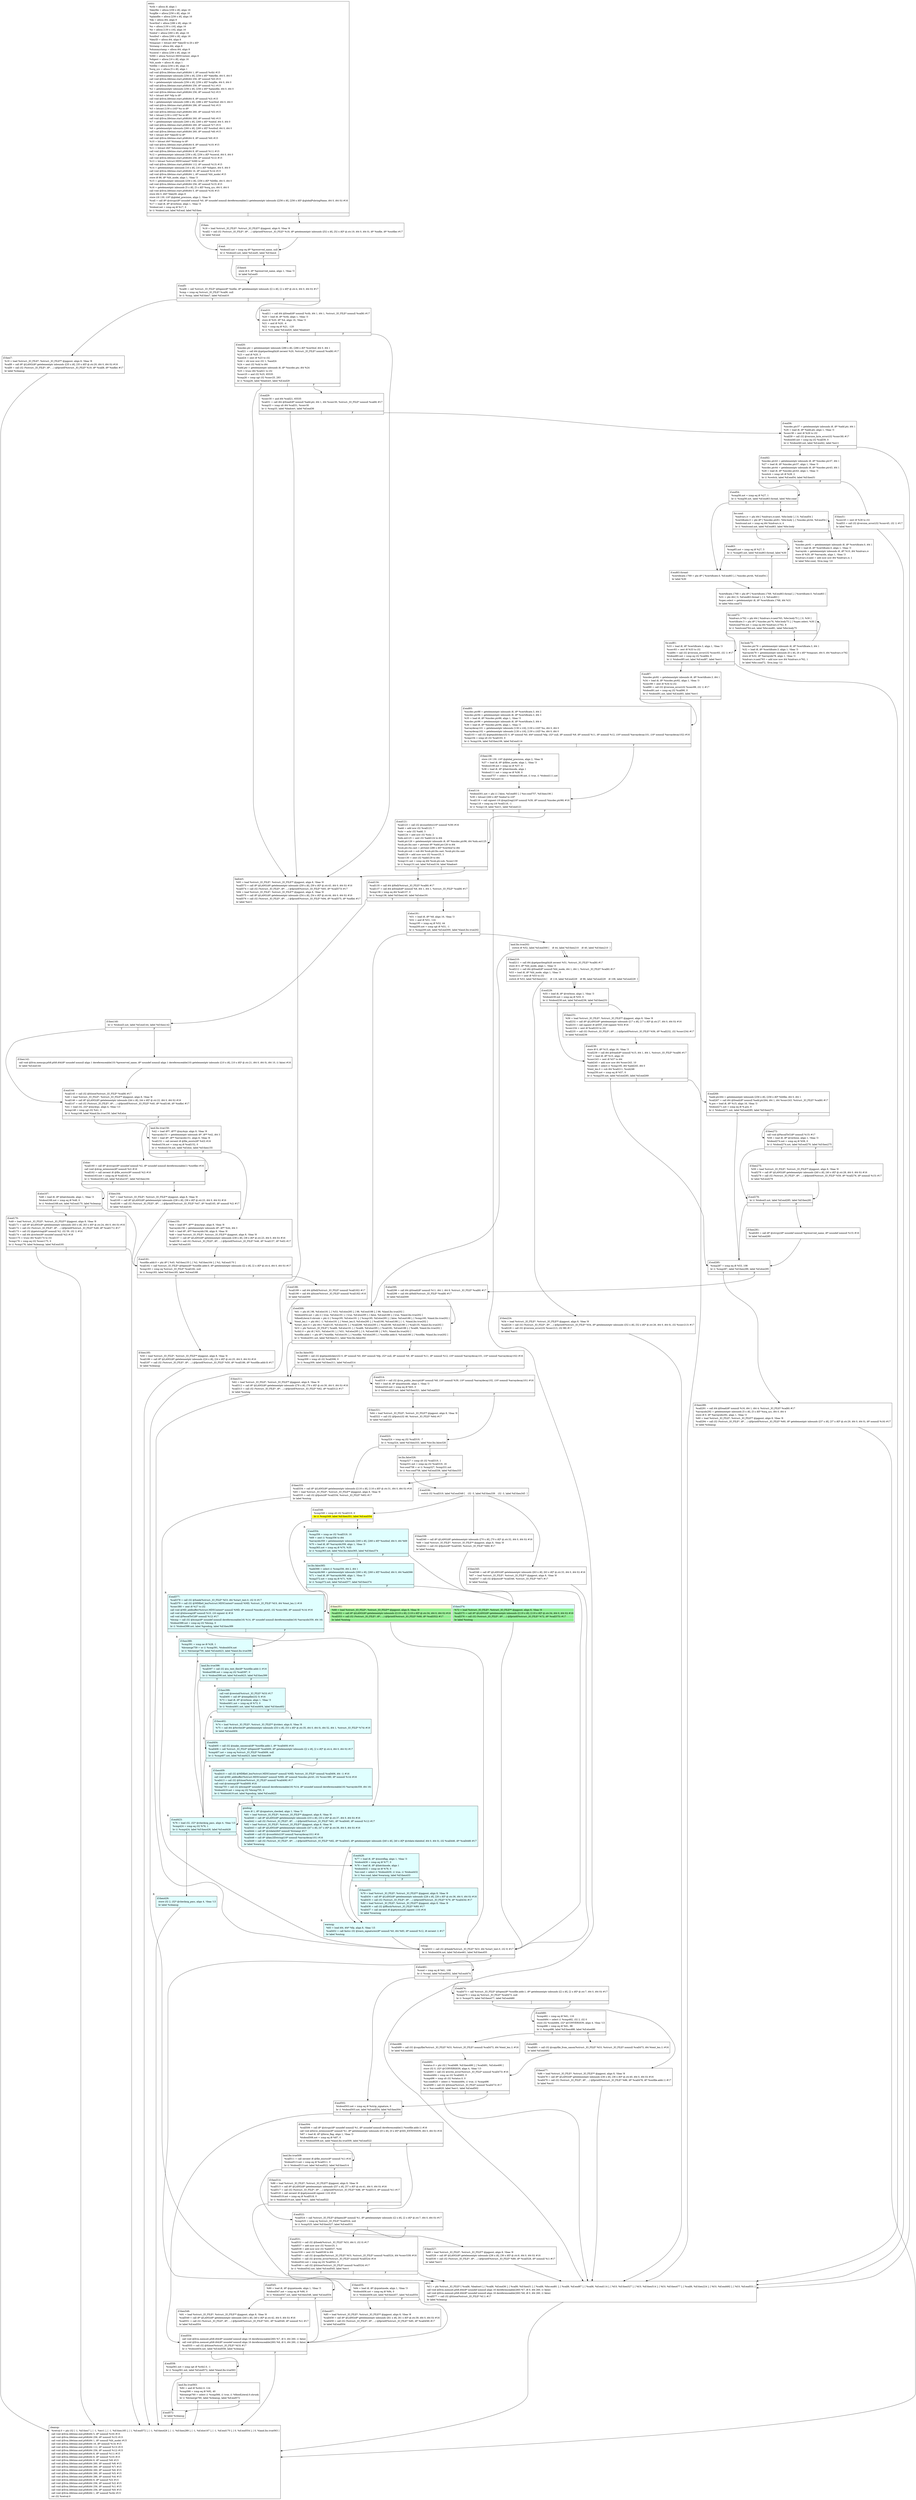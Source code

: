 digraph {
m_bb0 [shape = none, label  = <<table border="0" cellspacing="0">
<tr><td port="f1" border="1" colspan="2"><table bgcolor="LightYellow" border="0">
<tr><td align="left">if.then351:</td></tr>
<tr><td bgcolor="lightgreen" align="left">  %68 = load %struct._IO_FILE*, %struct._IO_FILE** @pgpout, align 8, !tbaa !8</td></tr>
<tr><td bgcolor="lightgreen" align="left">  %call352 = call i8* @LANG(i8* getelementptr inbounds ([119 x i8], [119 x i8]* @.str.34, i64 0, i64 0)) #16</td></tr>
<tr><td bgcolor="lightgreen" align="left">  %call353 = call i32 (%struct._IO_FILE*, i8*, ...) @fprintf(%struct._IO_FILE* %68, i8* %call352) #17</td></tr>
<tr><td bgcolor="lightgreen" align="left">  br label %outsig</td></tr>
</table>
</td>
<td port="f2" border="1" colspan="2"><table bgcolor="LightCyan" border="0">
<tr><td align="left">if.then374:</td></tr>
<tr><td bgcolor="lightgreen" align="left">  %72 = load %struct._IO_FILE*, %struct._IO_FILE** @pgpout, align 8, !tbaa !8</td></tr>
<tr><td bgcolor="lightgreen" align="left">  %call375 = call i8* @LANG(i8* getelementptr inbounds ([119 x i8], [119 x i8]* @.str.34, i64 0, i64 0)) #16</td></tr>
<tr><td bgcolor="lightgreen" align="left">  %call376 = call i32 (%struct._IO_FILE*, i8*, ...) @fprintf(%struct._IO_FILE* %72, i8* %call375) #17</td></tr>
<tr><td bgcolor="lightgreen" align="left">  br label %outsig</td></tr>
</table>
</td></tr>
</table>> ]
f_bb0 [shape = none, label  = <<table  border="0" cellspacing="0">
<tr><td port="f" border="1" colspan="2"><table border="0">
<tr><td align="left">entry:</td></tr>
<tr><td align="left">  %ctb = alloca i8, align 1</td></tr>
<tr><td align="left">  %keyfile = alloca [256 x i8], align 16</td></tr>
<tr><td align="left">  %sigfile = alloca [256 x i8], align 16</td></tr>
<tr><td align="left">  %plainfile = alloca [256 x i8], align 16</td></tr>
<tr><td align="left">  %fp = alloca i64, align 8</td></tr>
<tr><td align="left">  %certbuf = alloca [286 x i8], align 16</td></tr>
<tr><td align="left">  %n = alloca [130 x i16], align 16</td></tr>
<tr><td align="left">  %e = alloca [130 x i16], align 16</td></tr>
<tr><td align="left">  %inbuf = alloca [260 x i8], align 16</td></tr>
<tr><td align="left">  %outbuf = alloca [260 x i8], align 16</td></tr>
<tr><td align="left">  %keyID = alloca i64, align 8</td></tr>
<tr><td align="left">  %tmpcast = bitcast i64* %keyID to [8 x i8]*</td></tr>
<tr><td align="left">  %tstamp = alloca i64, align 8</td></tr>
<tr><td align="left">  %dummystamp = alloca i64, align 8</td></tr>
<tr><td align="left">  %userid = alloca [256 x i8], align 16</td></tr>
<tr><td align="left">  %MD = alloca %struct.MD5Context, align 8</td></tr>
<tr><td align="left">  %digest = alloca [16 x i8], align 16</td></tr>
<tr><td align="left">  %lit_mode = alloca i8, align 1</td></tr>
<tr><td align="left">  %litfile = alloca [256 x i8], align 16</td></tr>
<tr><td align="left">  %org_sys = alloca [5 x i8], align 1</td></tr>
<tr><td align="left">  call void @llvm.lifetime.start.p0i8(i64 1, i8* nonnull %ctb) #15</td></tr>
<tr><td align="left">  %0 = getelementptr inbounds [256 x i8], [256 x i8]* %keyfile, i64 0, i64 0</td></tr>
<tr><td align="left">  call void @llvm.lifetime.start.p0i8(i64 256, i8* nonnull %0) #15</td></tr>
<tr><td align="left">  %1 = getelementptr inbounds [256 x i8], [256 x i8]* %sigfile, i64 0, i64 0</td></tr>
<tr><td align="left">  call void @llvm.lifetime.start.p0i8(i64 256, i8* nonnull %1) #15</td></tr>
<tr><td align="left">  %2 = getelementptr inbounds [256 x i8], [256 x i8]* %plainfile, i64 0, i64 0</td></tr>
<tr><td align="left">  call void @llvm.lifetime.start.p0i8(i64 256, i8* nonnull %2) #15</td></tr>
<tr><td align="left">  %3 = bitcast i64* %fp to i8*</td></tr>
<tr><td align="left">  call void @llvm.lifetime.start.p0i8(i64 8, i8* nonnull %3) #15</td></tr>
<tr><td align="left">  %4 = getelementptr inbounds [286 x i8], [286 x i8]* %certbuf, i64 0, i64 0</td></tr>
<tr><td align="left">  call void @llvm.lifetime.start.p0i8(i64 286, i8* nonnull %4) #15</td></tr>
<tr><td align="left">  %5 = bitcast [130 x i16]* %n to i8*</td></tr>
<tr><td align="left">  call void @llvm.lifetime.start.p0i8(i64 260, i8* nonnull %5) #15</td></tr>
<tr><td align="left">  %6 = bitcast [130 x i16]* %e to i8*</td></tr>
<tr><td align="left">  call void @llvm.lifetime.start.p0i8(i64 260, i8* nonnull %6) #15</td></tr>
<tr><td align="left">  %7 = getelementptr inbounds [260 x i8], [260 x i8]* %inbuf, i64 0, i64 0</td></tr>
<tr><td align="left">  call void @llvm.lifetime.start.p0i8(i64 260, i8* nonnull %7) #15</td></tr>
<tr><td align="left">  %8 = getelementptr inbounds [260 x i8], [260 x i8]* %outbuf, i64 0, i64 0</td></tr>
<tr><td align="left">  call void @llvm.lifetime.start.p0i8(i64 260, i8* nonnull %8) #15</td></tr>
<tr><td align="left">  %9 = bitcast i64* %keyID to i8*</td></tr>
<tr><td align="left">  call void @llvm.lifetime.start.p0i8(i64 8, i8* nonnull %9) #15</td></tr>
<tr><td align="left">  %10 = bitcast i64* %tstamp to i8*</td></tr>
<tr><td align="left">  call void @llvm.lifetime.start.p0i8(i64 8, i8* nonnull %10) #15</td></tr>
<tr><td align="left">  %11 = bitcast i64* %dummystamp to i8*</td></tr>
<tr><td align="left">  call void @llvm.lifetime.start.p0i8(i64 8, i8* nonnull %11) #15</td></tr>
<tr><td align="left">  %12 = getelementptr inbounds [256 x i8], [256 x i8]* %userid, i64 0, i64 0</td></tr>
<tr><td align="left">  call void @llvm.lifetime.start.p0i8(i64 256, i8* nonnull %12) #15</td></tr>
<tr><td align="left">  %13 = bitcast %struct.MD5Context* %MD to i8*</td></tr>
<tr><td align="left">  call void @llvm.lifetime.start.p0i8(i64 112, i8* nonnull %13) #15</td></tr>
<tr><td align="left">  %14 = getelementptr inbounds [16 x i8], [16 x i8]* %digest, i64 0, i64 0</td></tr>
<tr><td align="left">  call void @llvm.lifetime.start.p0i8(i64 16, i8* nonnull %14) #15</td></tr>
<tr><td align="left">  call void @llvm.lifetime.start.p0i8(i64 1, i8* nonnull %lit_mode) #15</td></tr>
<tr><td align="left">  store i8 98, i8* %lit_mode, align 1, !tbaa !3</td></tr>
<tr><td align="left">  %15 = getelementptr inbounds [256 x i8], [256 x i8]* %litfile, i64 0, i64 0</td></tr>
<tr><td align="left">  call void @llvm.lifetime.start.p0i8(i64 256, i8* nonnull %15) #15</td></tr>
<tr><td align="left">  %16 = getelementptr inbounds [5 x i8], [5 x i8]* %org_sys, i64 0, i64 0</td></tr>
<tr><td align="left">  call void @llvm.lifetime.start.p0i8(i64 5, i8* nonnull %16) #15</td></tr>
<tr><td align="left">  store i64 0, i64* %keyID, align 8</td></tr>
<tr><td align="left">  store i16 130, i16* @global_precision, align 2, !tbaa !6</td></tr>
<tr><td align="left">  %call = call i8* @strcpy(i8* noundef nonnull %0, i8* noundef nonnull dereferenceable(1) getelementptr inbounds ([256 x i8], [256 x i8]* @globalPubringName, i64 0, i64 0)) #16</td></tr>
<tr><td align="left">  %17 = load i8, i8* @verbose, align 1, !tbaa !3</td></tr>
<tr><td align="left">  %tobool.not = icmp eq i8 %17, 0</td></tr>
<tr><td align="left">  br i1 %tobool.not, label %if.end, label %if.then</td></tr>
</table>
</td></tr>
<tr><td border="1" port="fT">T</td><td border="1" port="fF">F</td></tr>
</table>> ]
f_bb1 [shape = none, label  = <<table  border="0" cellspacing="0">
<tr><td port="f" border="1"><table border="0">
<tr><td align="left">if.then:</td></tr>
<tr><td align="left">  %18 = load %struct._IO_FILE*, %struct._IO_FILE** @pgpout, align 8, !tbaa !8</td></tr>
<tr><td align="left">  %call2 = call i32 (%struct._IO_FILE*, i8*, ...) @fprintf(%struct._IO_FILE* %18, i8* getelementptr inbounds ([52 x i8], [52 x i8]* @.str.19, i64 0, i64 0), i8* %infile, i8* %outfile) #17</td></tr>
<tr><td align="left">  br label %if.end</td></tr>
</table>
</td></tr>
</table>> ]
f_bb2 [shape = none, label  = <<table  border="0" cellspacing="0">
<tr><td port="f" border="1" colspan="2"><table border="0">
<tr><td align="left">if.end:</td></tr>
<tr><td align="left">  %tobool3.not = icmp eq i8* %preserved_name, null</td></tr>
<tr><td align="left">  br i1 %tobool3.not, label %if.end5, label %if.then4</td></tr>
</table>
</td></tr>
<tr><td border="1" port="fT">T</td><td border="1" port="fF">F</td></tr>
</table>> ]
f_bb3 [shape = none, label  = <<table  border="0" cellspacing="0">
<tr><td port="f" border="1"><table border="0">
<tr><td align="left">if.then4:</td></tr>
<tr><td align="left">  store i8 0, i8* %preserved_name, align 1, !tbaa !3</td></tr>
<tr><td align="left">  br label %if.end5</td></tr>
</table>
</td></tr>
</table>> ]
f_bb4 [shape = none, label  = <<table  border="0" cellspacing="0">
<tr><td port="f" border="1" colspan="2"><table border="0">
<tr><td align="left">if.end5:</td></tr>
<tr><td align="left">  %call6 = call %struct._IO_FILE* @fopen(i8* %infile, i8* getelementptr inbounds ([2 x i8], [2 x i8]* @.str.4, i64 0, i64 0)) #17</td></tr>
<tr><td align="left">  %cmp = icmp eq %struct._IO_FILE* %call6, null</td></tr>
<tr><td align="left">  br i1 %cmp, label %if.then7, label %if.end10</td></tr>
</table>
</td></tr>
<tr><td border="1" port="fT">T</td><td border="1" port="fF">F</td></tr>
</table>> ]
f_bb5 [shape = none, label  = <<table  border="0" cellspacing="0">
<tr><td port="f" border="1"><table border="0">
<tr><td align="left">if.then7:</td></tr>
<tr><td align="left">  %19 = load %struct._IO_FILE*, %struct._IO_FILE** @pgpout, align 8, !tbaa !8</td></tr>
<tr><td align="left">  %call8 = call i8* @LANG(i8* getelementptr inbounds ([35 x i8], [35 x i8]* @.str.20, i64 0, i64 0)) #16</td></tr>
<tr><td align="left">  %call9 = call i32 (%struct._IO_FILE*, i8*, ...) @fprintf(%struct._IO_FILE* %19, i8* %call8, i8* %infile) #17</td></tr>
<tr><td align="left">  br label %cleanup</td></tr>
</table>
</td></tr>
</table>> ]
f_bb6 [shape = none, label  = <<table  border="0" cellspacing="0">
<tr><td port="f" border="1" colspan="2"><table border="0">
<tr><td align="left">if.end10:</td></tr>
<tr><td align="left">  %call11 = call i64 @fread(i8* nonnull %ctb, i64 1, i64 1, %struct._IO_FILE* nonnull %call6) #17</td></tr>
<tr><td align="left">  %20 = load i8, i8* %ctb, align 1, !tbaa !3</td></tr>
<tr><td align="left">  store i8 %20, i8* %4, align 16, !tbaa !3</td></tr>
<tr><td align="left">  %21 = and i8 %20, -4</td></tr>
<tr><td align="left">  %22 = icmp eq i8 %21, -120</td></tr>
<tr><td align="left">  br i1 %22, label %if.end20, label %badcert</td></tr>
</table>
</td></tr>
<tr><td border="1" port="fT">T</td><td border="1" port="fF">F</td></tr>
</table>> ]
f_bb7 [shape = none, label  = <<table  border="0" cellspacing="0">
<tr><td port="f" border="1" colspan="2"><table border="0">
<tr><td align="left">if.end20:</td></tr>
<tr><td align="left">  %incdec.ptr = getelementptr inbounds [286 x i8], [286 x i8]* %certbuf, i64 0, i64 1</td></tr>
<tr><td align="left">  %call21 = call i64 @getpastlength(i8 zeroext %20, %struct._IO_FILE* nonnull %call6) #17</td></tr>
<tr><td align="left">  %23 = and i8 %20, 3</td></tr>
<tr><td align="left">  %and24 = zext i8 %23 to i32</td></tr>
<tr><td align="left">  %shl = shl nuw nsw i32 1, %and24</td></tr>
<tr><td align="left">  %24 = zext i32 %shl to i64</td></tr>
<tr><td align="left">  %add.ptr = getelementptr inbounds i8, i8* %incdec.ptr, i64 %24</td></tr>
<tr><td align="left">  %25 = trunc i64 %call21 to i32</td></tr>
<tr><td align="left">  %conv25 = and i32 %25, 65535</td></tr>
<tr><td align="left">  %cmp26 = icmp ugt i32 %conv25, 283</td></tr>
<tr><td align="left">  br i1 %cmp26, label %badcert, label %if.end29</td></tr>
</table>
</td></tr>
<tr><td border="1" port="fT">T</td><td border="1" port="fF">F</td></tr>
</table>> ]
f_bb8 [shape = none, label  = <<table  border="0" cellspacing="0">
<tr><td port="f" border="1" colspan="2"><table border="0">
<tr><td align="left">if.end29:</td></tr>
<tr><td align="left">  %conv30 = and i64 %call21, 65535</td></tr>
<tr><td align="left">  %call31 = call i64 @fread(i8* nonnull %add.ptr, i64 1, i64 %conv30, %struct._IO_FILE* nonnull %call6) #17</td></tr>
<tr><td align="left">  %cmp33 = icmp ult i64 %call31, %conv30</td></tr>
<tr><td align="left">  br i1 %cmp33, label %badcert, label %if.end36</td></tr>
</table>
</td></tr>
<tr><td border="1" port="fT">T</td><td border="1" port="fF">F</td></tr>
</table>> ]
f_bb9 [shape = none, label  = <<table  border="0" cellspacing="0">
<tr><td port="f" border="1" colspan="2"><table border="0">
<tr><td align="left">if.end36:</td></tr>
<tr><td align="left">  %incdec.ptr37 = getelementptr inbounds i8, i8* %add.ptr, i64 1</td></tr>
<tr><td align="left">  %26 = load i8, i8* %add.ptr, align 1, !tbaa !3</td></tr>
<tr><td align="left">  %conv38 = zext i8 %26 to i32</td></tr>
<tr><td align="left">  %call39 = call i32 @version_byte_error(i32 %conv38) #17</td></tr>
<tr><td align="left">  %tobool40.not = icmp eq i32 %call39, 0</td></tr>
<tr><td align="left">  br i1 %tobool40.not, label %if.end42, label %err1</td></tr>
</table>
</td></tr>
<tr><td border="1" port="fT">T</td><td border="1" port="fF">F</td></tr>
</table>> ]
f_bb10 [shape = none, label  = <<table  border="0" cellspacing="0">
<tr><td port="f" border="1" colspan="2"><table border="0">
<tr><td align="left">if.end42:</td></tr>
<tr><td align="left">  %incdec.ptr43 = getelementptr inbounds i8, i8* %incdec.ptr37, i64 1</td></tr>
<tr><td align="left">  %27 = load i8, i8* %incdec.ptr37, align 1, !tbaa !3</td></tr>
<tr><td align="left">  %incdec.ptr44 = getelementptr inbounds i8, i8* %incdec.ptr43, i64 1</td></tr>
<tr><td align="left">  %28 = load i8, i8* %incdec.ptr43, align 1, !tbaa !3</td></tr>
<tr><td align="left">  %switch = icmp ult i8 %28, 2</td></tr>
<tr><td align="left">  br i1 %switch, label %if.end54, label %if.then51</td></tr>
</table>
</td></tr>
<tr><td border="1" port="fT">T</td><td border="1" port="fF">F</td></tr>
</table>> ]
f_bb11 [shape = none, label  = <<table  border="0" cellspacing="0">
<tr><td port="f" border="1"><table border="0">
<tr><td align="left">if.then51:</td></tr>
<tr><td align="left">  %conv45 = zext i8 %28 to i32</td></tr>
<tr><td align="left">  %call53 = call i32 @version_error(i32 %conv45, i32 1) #17</td></tr>
<tr><td align="left">  br label %err1</td></tr>
</table>
</td></tr>
</table>> ]
f_bb12 [shape = none, label  = <<table  border="0" cellspacing="0">
<tr><td port="f" border="1" colspan="2"><table border="0">
<tr><td align="left">if.end54:</td></tr>
<tr><td align="left">  %cmp56.not = icmp eq i8 %27, 1</td></tr>
<tr><td align="left">  br i1 %cmp56.not, label %if.end63.thread, label %for.cond</td></tr>
</table>
</td></tr>
<tr><td border="1" port="fT">T</td><td border="1" port="fF">F</td></tr>
</table>> ]
f_bb13 [shape = none, label  = <<table  border="0" cellspacing="0">
<tr><td port="f" border="1" colspan="2"><table border="0">
<tr><td align="left">for.cond:</td></tr>
<tr><td align="left">  %indvars.iv = phi i64 [ %indvars.iv.next, %for.body ], [ 0, %if.end54 ]</td></tr>
<tr><td align="left">  %certificate.0 = phi i8* [ %incdec.ptr61, %for.body ], [ %incdec.ptr44, %if.end54 ]</td></tr>
<tr><td align="left">  %exitcond.not = icmp eq i64 %indvars.iv, 4</td></tr>
<tr><td align="left">  br i1 %exitcond.not, label %if.end63, label %for.body</td></tr>
</table>
</td></tr>
<tr><td border="1" port="fT">T</td><td border="1" port="fF">F</td></tr>
</table>> ]
f_bb14 [shape = none, label  = <<table  border="0" cellspacing="0">
<tr><td port="f" border="1"><table border="0">
<tr><td align="left">for.body:</td></tr>
<tr><td align="left">  %incdec.ptr61 = getelementptr inbounds i8, i8* %certificate.0, i64 1</td></tr>
<tr><td align="left">  %29 = load i8, i8* %certificate.0, align 1, !tbaa !3</td></tr>
<tr><td align="left">  %arrayidx = getelementptr inbounds i8, i8* %10, i64 %indvars.iv</td></tr>
<tr><td align="left">  store i8 %29, i8* %arrayidx, align 1, !tbaa !3</td></tr>
<tr><td align="left">  %indvars.iv.next = add nuw nsw i64 %indvars.iv, 1</td></tr>
<tr><td align="left">  br label %for.cond, !llvm.loop !10</td></tr>
</table>
</td></tr>
</table>> ]
f_bb15 [shape = none, label  = <<table  border="0" cellspacing="0">
<tr><td port="f" border="1" colspan="2"><table border="0">
<tr><td align="left">if.end63:</td></tr>
<tr><td align="left">  %cmp65.not = icmp eq i8 %27, 5</td></tr>
<tr><td align="left">  br i1 %cmp65.not, label %if.end63.thread, label %30</td></tr>
</table>
</td></tr>
<tr><td border="1" port="fT">T</td><td border="1" port="fF">F</td></tr>
</table>> ]
f_bb16 [shape = none, label  = <<table  border="0" cellspacing="0">
<tr><td port="f" border="1"><table border="0">
<tr><td align="left">if.end63.thread:</td></tr>
<tr><td align="left">  %certificate.1769 = phi i8* [ %certificate.0, %if.end63 ], [ %incdec.ptr44, %if.end54 ]</td></tr>
<tr><td align="left">  br label %30</td></tr>
</table>
</td></tr>
</table>> ]
f_bb17 [shape = none, label  = <<table  border="0" cellspacing="0">
<tr><td port="f" border="1"><table border="0">
<tr><td align="left">:</td></tr>
<tr><td align="left">  %certificate.1768 = phi i8* [ %certificate.1769, %if.end63.thread ], [ %certificate.0, %if.end63 ]</td></tr>
<tr><td align="left">  %31 = phi i64 [ 0, %if.end63.thread ], [ 2, %if.end63 ]</td></tr>
<tr><td align="left">  %spec.select = getelementptr i8, i8* %certificate.1768, i64 %31</td></tr>
<tr><td align="left">  br label %for.cond72</td></tr>
</table>
</td></tr>
</table>> ]
f_bb18 [shape = none, label  = <<table  border="0" cellspacing="0">
<tr><td port="f" border="1" colspan="2"><table border="0">
<tr><td align="left">for.cond72:</td></tr>
<tr><td align="left">  %indvars.iv762 = phi i64 [ %indvars.iv.next763, %for.body75 ], [ 0, %30 ]</td></tr>
<tr><td align="left">  %certificate.3 = phi i8* [ %incdec.ptr76, %for.body75 ], [ %spec.select, %30 ]</td></tr>
<tr><td align="left">  %exitcond764.not = icmp eq i64 %indvars.iv762, 8</td></tr>
<tr><td align="left">  br i1 %exitcond764.not, label %for.end81, label %for.body75</td></tr>
</table>
</td></tr>
<tr><td border="1" port="fT">T</td><td border="1" port="fF">F</td></tr>
</table>> ]
f_bb19 [shape = none, label  = <<table  border="0" cellspacing="0">
<tr><td port="f" border="1"><table border="0">
<tr><td align="left">for.body75:</td></tr>
<tr><td align="left">  %incdec.ptr76 = getelementptr inbounds i8, i8* %certificate.3, i64 1</td></tr>
<tr><td align="left">  %32 = load i8, i8* %certificate.3, align 1, !tbaa !3</td></tr>
<tr><td align="left">  %arrayidx78 = getelementptr inbounds [8 x i8], [8 x i8]* %tmpcast, i64 0, i64 %indvars.iv762</td></tr>
<tr><td align="left">  store i8 %32, i8* %arrayidx78, align 1, !tbaa !3</td></tr>
<tr><td align="left">  %indvars.iv.next763 = add nuw nsw i64 %indvars.iv762, 1</td></tr>
<tr><td align="left">  br label %for.cond72, !llvm.loop !12</td></tr>
</table>
</td></tr>
</table>> ]
f_bb20 [shape = none, label  = <<table  border="0" cellspacing="0">
<tr><td port="f" border="1" colspan="2"><table border="0">
<tr><td align="left">for.end81:</td></tr>
<tr><td align="left">  %33 = load i8, i8* %certificate.3, align 1, !tbaa !3</td></tr>
<tr><td align="left">  %conv83 = zext i8 %33 to i32</td></tr>
<tr><td align="left">  %call84 = call i32 @version_error(i32 %conv83, i32 1) #17</td></tr>
<tr><td align="left">  %tobool85.not = icmp eq i32 %call84, 0</td></tr>
<tr><td align="left">  br i1 %tobool85.not, label %if.end87, label %err1</td></tr>
</table>
</td></tr>
<tr><td border="1" port="fT">T</td><td border="1" port="fF">F</td></tr>
</table>> ]
f_bb21 [shape = none, label  = <<table  border="0" cellspacing="0">
<tr><td port="f" border="1" colspan="2"><table border="0">
<tr><td align="left">if.end87:</td></tr>
<tr><td align="left">  %incdec.ptr82 = getelementptr inbounds i8, i8* %certificate.3, i64 1</td></tr>
<tr><td align="left">  %34 = load i8, i8* %incdec.ptr82, align 1, !tbaa !3</td></tr>
<tr><td align="left">  %conv89 = zext i8 %34 to i32</td></tr>
<tr><td align="left">  %call90 = call i32 @version_error(i32 %conv89, i32 1) #17</td></tr>
<tr><td align="left">  %tobool91.not = icmp eq i32 %call90, 0</td></tr>
<tr><td align="left">  br i1 %tobool91.not, label %if.end93, label %err1</td></tr>
</table>
</td></tr>
<tr><td border="1" port="fT">T</td><td border="1" port="fF">F</td></tr>
</table>> ]
f_bb22 [shape = none, label  = <<table  border="0" cellspacing="0">
<tr><td port="f" border="1" colspan="2"><table border="0">
<tr><td align="left">if.end93:</td></tr>
<tr><td align="left">  %incdec.ptr88 = getelementptr inbounds i8, i8* %certificate.3, i64 2</td></tr>
<tr><td align="left">  %incdec.ptr94 = getelementptr inbounds i8, i8* %certificate.3, i64 3</td></tr>
<tr><td align="left">  %35 = load i8, i8* %incdec.ptr88, align 1, !tbaa !3</td></tr>
<tr><td align="left">  %incdec.ptr96 = getelementptr inbounds i8, i8* %certificate.3, i64 4</td></tr>
<tr><td align="left">  %36 = load i8, i8* %incdec.ptr94, align 1, !tbaa !3</td></tr>
<tr><td align="left">  %arraydecay101 = getelementptr inbounds [130 x i16], [130 x i16]* %n, i64 0, i64 0</td></tr>
<tr><td align="left">  %arraydecay102 = getelementptr inbounds [130 x i16], [130 x i16]* %e, i64 0, i64 0</td></tr>
<tr><td align="left">  %call103 = call i32 @getpublickey(i32 0, i8* nonnull %0, i64* nonnull %fp, i32* null, i8* nonnull %9, i8* nonnull %11, i8* nonnull %12, i16* nonnull %arraydecay101, i16* nonnull %arraydecay102) #16</td></tr>
<tr><td align="left">  %cmp104 = icmp slt i32 %call103, 0</td></tr>
<tr><td align="left">  br i1 %cmp104, label %if.then106, label %if.end114</td></tr>
</table>
</td></tr>
<tr><td border="1" port="fT">T</td><td border="1" port="fF">F</td></tr>
</table>> ]
f_bb23 [shape = none, label  = <<table  border="0" cellspacing="0">
<tr><td port="f" border="1"><table border="0">
<tr><td align="left">if.then106:</td></tr>
<tr><td align="left">  store i16 130, i16* @global_precision, align 2, !tbaa !6</td></tr>
<tr><td align="left">  %37 = load i8, i8* @filter_mode, align 1, !tbaa !3</td></tr>
<tr><td align="left">  %tobool108.not = icmp ne i8 %37, 0</td></tr>
<tr><td align="left">  %38 = load i8, i8* @batchmode, align 1</td></tr>
<tr><td align="left">  %tobool111.not = icmp ne i8 %38, 0</td></tr>
<tr><td align="left">  %or.cond757 = select i1 %tobool108.not, i1 true, i1 %tobool111.not</td></tr>
<tr><td align="left">  br label %if.end114</td></tr>
</table>
</td></tr>
</table>> ]
f_bb24 [shape = none, label  = <<table  border="0" cellspacing="0">
<tr><td port="f" border="1" colspan="2"><table border="0">
<tr><td align="left">if.end114:</td></tr>
<tr><td align="left">  %tobool301.not = phi i1 [ false, %if.end93 ], [ %or.cond757, %if.then106 ]</td></tr>
<tr><td align="left">  %39 = bitcast [260 x i8]* %inbuf to i16*</td></tr>
<tr><td align="left">  %call116 = call signext i16 @mpi2reg(i16* nonnull %39, i8* nonnull %incdec.ptr96) #16</td></tr>
<tr><td align="left">  %cmp118 = icmp eq i16 %call116, -1</td></tr>
<tr><td align="left">  br i1 %cmp118, label %err1, label %if.end121</td></tr>
</table>
</td></tr>
<tr><td border="1" port="fT">T</td><td border="1" port="fF">F</td></tr>
</table>> ]
f_bb25 [shape = none, label  = <<table  border="0" cellspacing="0">
<tr><td port="f" border="1" colspan="2"><table border="0">
<tr><td align="left">if.end121:</td></tr>
<tr><td align="left">  %call123 = call i32 @countbits(i16* nonnull %39) #16</td></tr>
<tr><td align="left">  %add = add nsw i32 %call123, 7</td></tr>
<tr><td align="left">  %shr = ashr i32 %add, 3</td></tr>
<tr><td align="left">  %add124 = add nsw i32 %shr, 2</td></tr>
<tr><td align="left">  %idx.ext125 = sext i32 %add124 to i64</td></tr>
<tr><td align="left">  %add.ptr126 = getelementptr inbounds i8, i8* %incdec.ptr96, i64 %idx.ext125</td></tr>
<tr><td align="left">  %sub.ptr.lhs.cast = ptrtoint i8* %add.ptr126 to i64</td></tr>
<tr><td align="left">  %sub.ptr.rhs.cast = ptrtoint [286 x i8]* %certbuf to i64</td></tr>
<tr><td align="left">  %sub.ptr.sub = sub i64 %sub.ptr.lhs.cast, %sub.ptr.rhs.cast</td></tr>
<tr><td align="left">  %add129 = add nuw nsw i32 %conv25, 3</td></tr>
<tr><td align="left">  %conv130 = zext i32 %add129 to i64</td></tr>
<tr><td align="left">  %cmp131.not = icmp eq i64 %sub.ptr.sub, %conv130</td></tr>
<tr><td align="left">  br i1 %cmp131.not, label %if.end134, label %badcert</td></tr>
</table>
</td></tr>
<tr><td border="1" port="fT">T</td><td border="1" port="fF">F</td></tr>
</table>> ]
f_bb26 [shape = none, label  = <<table  border="0" cellspacing="0">
<tr><td port="f" border="1" colspan="2"><table border="0">
<tr><td align="left">if.end134:</td></tr>
<tr><td align="left">  %call135 = call i64 @ftell(%struct._IO_FILE* %call6) #17</td></tr>
<tr><td align="left">  %call137 = call i64 @fread(i8* nonnull %8, i64 1, i64 1, %struct._IO_FILE* %call6) #17</td></tr>
<tr><td align="left">  %cmp138 = icmp eq i64 %call137, 0</td></tr>
<tr><td align="left">  br i1 %cmp138, label %if.then140, label %if.else191</td></tr>
</table>
</td></tr>
<tr><td border="1" port="fT">T</td><td border="1" port="fF">F</td></tr>
</table>> ]
f_bb27 [shape = none, label  = <<table  border="0" cellspacing="0">
<tr><td port="f" border="1" colspan="2"><table border="0">
<tr><td align="left">if.then140:</td></tr>
<tr><td align="left">  br i1 %tobool3.not, label %if.end144, label %if.then142</td></tr>
</table>
</td></tr>
<tr><td border="1" port="fT">T</td><td border="1" port="fF">F</td></tr>
</table>> ]
f_bb28 [shape = none, label  = <<table  border="0" cellspacing="0">
<tr><td port="f" border="1"><table border="0">
<tr><td align="left">if.then142:</td></tr>
<tr><td align="left">  call void @llvm.memcpy.p0i8.p0i8.i64(i8* noundef nonnull align 1 dereferenceable(10) %preserved_name, i8* noundef nonnull align 1 dereferenceable(10) getelementptr inbounds ([10 x i8], [10 x i8]* @.str.21, i64 0, i64 0), i64 10, i1 false) #16</td></tr>
<tr><td align="left">  br label %if.end144</td></tr>
</table>
</td></tr>
</table>> ]
f_bb29 [shape = none, label  = <<table  border="0" cellspacing="0">
<tr><td port="f" border="1" colspan="2"><table border="0">
<tr><td align="left">if.end144:</td></tr>
<tr><td align="left">  %call145 = call i32 @fclose(%struct._IO_FILE* %call6) #17</td></tr>
<tr><td align="left">  %40 = load %struct._IO_FILE*, %struct._IO_FILE** @pgpout, align 8, !tbaa !8</td></tr>
<tr><td align="left">  %call146 = call i8* @LANG(i8* getelementptr inbounds ([44 x i8], [44 x i8]* @.str.22, i64 0, i64 0)) #16</td></tr>
<tr><td align="left">  %call147 = call i32 (%struct._IO_FILE*, i8*, ...) @fprintf(%struct._IO_FILE* %40, i8* %call146, i8* %infile) #17</td></tr>
<tr><td align="left">  %41 = load i32, i32* @myArgc, align 4, !tbaa !13</td></tr>
<tr><td align="left">  %cmp148 = icmp sgt i32 %41, 3</td></tr>
<tr><td align="left">  br i1 %cmp148, label %land.lhs.true150, label %if.else</td></tr>
</table>
</td></tr>
<tr><td border="1" port="fT">T</td><td border="1" port="fF">F</td></tr>
</table>> ]
f_bb30 [shape = none, label  = <<table  border="0" cellspacing="0">
<tr><td port="f" border="1" colspan="2"><table border="0">
<tr><td align="left">land.lhs.true150:</td></tr>
<tr><td align="left">  %42 = load i8**, i8*** @myArgv, align 8, !tbaa !8</td></tr>
<tr><td align="left">  %arrayidx151 = getelementptr inbounds i8*, i8** %42, i64 3</td></tr>
<tr><td align="left">  %43 = load i8*, i8** %arrayidx151, align 8, !tbaa !8</td></tr>
<tr><td align="left">  %call152 = call zeroext i8 @file_exists(i8* %43) #16</td></tr>
<tr><td align="left">  %tobool154.not = icmp eq i8 %call152, 0</td></tr>
<tr><td align="left">  br i1 %tobool154.not, label %if.else, label %if.then155</td></tr>
</table>
</td></tr>
<tr><td border="1" port="fT">T</td><td border="1" port="fF">F</td></tr>
</table>> ]
f_bb31 [shape = none, label  = <<table  border="0" cellspacing="0">
<tr><td port="f" border="1"><table border="0">
<tr><td align="left">if.then155:</td></tr>
<tr><td align="left">  %44 = load i8**, i8*** @myArgv, align 8, !tbaa !8</td></tr>
<tr><td align="left">  %arrayidx156 = getelementptr inbounds i8*, i8** %44, i64 3</td></tr>
<tr><td align="left">  %45 = load i8*, i8** %arrayidx156, align 8, !tbaa !8</td></tr>
<tr><td align="left">  %46 = load %struct._IO_FILE*, %struct._IO_FILE** @pgpout, align 8, !tbaa !8</td></tr>
<tr><td align="left">  %call157 = call i8* @LANG(i8* getelementptr inbounds ([38 x i8], [38 x i8]* @.str.23, i64 0, i64 0)) #16</td></tr>
<tr><td align="left">  %call158 = call i32 (%struct._IO_FILE*, i8*, ...) @fprintf(%struct._IO_FILE* %46, i8* %call157, i8* %45) #17</td></tr>
<tr><td align="left">  br label %if.end181</td></tr>
</table>
</td></tr>
</table>> ]
f_bb32 [shape = none, label  = <<table  border="0" cellspacing="0">
<tr><td port="f" border="1" colspan="2"><table border="0">
<tr><td align="left">if.else:</td></tr>
<tr><td align="left">  %call160 = call i8* @strcpy(i8* noundef nonnull %2, i8* noundef nonnull dereferenceable(1) %outfile) #16</td></tr>
<tr><td align="left">  call void @drop_extension(i8* nonnull %2) #16</td></tr>
<tr><td align="left">  %call162 = call zeroext i8 @file_exists(i8* nonnull %2) #16</td></tr>
<tr><td align="left">  %tobool163.not = icmp eq i8 %call162, 0</td></tr>
<tr><td align="left">  br i1 %tobool163.not, label %if.else167, label %if.then164</td></tr>
</table>
</td></tr>
<tr><td border="1" port="fT">T</td><td border="1" port="fF">F</td></tr>
</table>> ]
f_bb33 [shape = none, label  = <<table  border="0" cellspacing="0">
<tr><td port="f" border="1"><table border="0">
<tr><td align="left">if.then164:</td></tr>
<tr><td align="left">  %47 = load %struct._IO_FILE*, %struct._IO_FILE** @pgpout, align 8, !tbaa !8</td></tr>
<tr><td align="left">  %call165 = call i8* @LANG(i8* getelementptr inbounds ([38 x i8], [38 x i8]* @.str.23, i64 0, i64 0)) #16</td></tr>
<tr><td align="left">  %call166 = call i32 (%struct._IO_FILE*, i8*, ...) @fprintf(%struct._IO_FILE* %47, i8* %call165, i8* nonnull %2) #17</td></tr>
<tr><td align="left">  br label %if.end181</td></tr>
</table>
</td></tr>
</table>> ]
f_bb34 [shape = none, label  = <<table  border="0" cellspacing="0">
<tr><td port="f" border="1" colspan="2"><table border="0">
<tr><td align="left">if.else167:</td></tr>
<tr><td align="left">  %48 = load i8, i8* @batchmode, align 1, !tbaa !3</td></tr>
<tr><td align="left">  %tobool168.not = icmp eq i8 %48, 0</td></tr>
<tr><td align="left">  br i1 %tobool168.not, label %if.end170, label %cleanup</td></tr>
</table>
</td></tr>
<tr><td border="1" port="fT">T</td><td border="1" port="fF">F</td></tr>
</table>> ]
f_bb35 [shape = none, label  = <<table  border="0" cellspacing="0">
<tr><td port="f" border="1" colspan="2"><table border="0">
<tr><td align="left">if.end170:</td></tr>
<tr><td align="left">  %49 = load %struct._IO_FILE*, %struct._IO_FILE** @pgpout, align 8, !tbaa !8</td></tr>
<tr><td align="left">  %call171 = call i8* @LANG(i8* getelementptr inbounds ([63 x i8], [63 x i8]* @.str.24, i64 0, i64 0)) #16</td></tr>
<tr><td align="left">  %call172 = call i32 (%struct._IO_FILE*, i8*, ...) @fprintf(%struct._IO_FILE* %49, i8* %call171) #17</td></tr>
<tr><td align="left">  %call173 = call i32 @getstring(i8* nonnull %2, i32 59, i32 1) #16</td></tr>
<tr><td align="left">  %call174 = call i64 @strlen(i8* noundef nonnull %2) #18</td></tr>
<tr><td align="left">  %conv175 = trunc i64 %call174 to i32</td></tr>
<tr><td align="left">  %cmp176 = icmp eq i32 %conv175, 0</td></tr>
<tr><td align="left">  br i1 %cmp176, label %cleanup, label %if.end181</td></tr>
</table>
</td></tr>
<tr><td border="1" port="fT">T</td><td border="1" port="fF">F</td></tr>
</table>> ]
f_bb36 [shape = none, label  = <<table  border="0" cellspacing="0">
<tr><td port="f" border="1" colspan="2"><table border="0">
<tr><td align="left">if.end181:</td></tr>
<tr><td align="left">  %outfile.addr.0 = phi i8* [ %45, %if.then155 ], [ %2, %if.then164 ], [ %2, %if.end170 ]</td></tr>
<tr><td align="left">  %call182 = call %struct._IO_FILE* @fopen(i8* %outfile.addr.0, i8* getelementptr inbounds ([2 x i8], [2 x i8]* @.str.4, i64 0, i64 0)) #17</td></tr>
<tr><td align="left">  %cmp183 = icmp eq %struct._IO_FILE* %call182, null</td></tr>
<tr><td align="left">  br i1 %cmp183, label %if.then185, label %if.end188</td></tr>
</table>
</td></tr>
<tr><td border="1" port="fT">T</td><td border="1" port="fF">F</td></tr>
</table>> ]
f_bb37 [shape = none, label  = <<table  border="0" cellspacing="0">
<tr><td port="f" border="1"><table border="0">
<tr><td align="left">if.then185:</td></tr>
<tr><td align="left">  %50 = load %struct._IO_FILE*, %struct._IO_FILE** @pgpout, align 8, !tbaa !8</td></tr>
<tr><td align="left">  %call186 = call i8* @LANG(i8* getelementptr inbounds ([24 x i8], [24 x i8]* @.str.25, i64 0, i64 0)) #16</td></tr>
<tr><td align="left">  %call187 = call i32 (%struct._IO_FILE*, i8*, ...) @fprintf(%struct._IO_FILE* %50, i8* %call186, i8* %outfile.addr.0) #17</td></tr>
<tr><td align="left">  br label %cleanup</td></tr>
</table>
</td></tr>
</table>> ]
f_bb38 [shape = none, label  = <<table  border="0" cellspacing="0">
<tr><td port="f" border="1"><table border="0">
<tr><td align="left">if.end188:</td></tr>
<tr><td align="left">  %call189 = call i64 @ftell(%struct._IO_FILE* nonnull %call182) #17</td></tr>
<tr><td align="left">  %call190 = call i64 @fsize(%struct._IO_FILE* nonnull %call182) #16</td></tr>
<tr><td align="left">  br label %if.end300</td></tr>
</table>
</td></tr>
</table>> ]
f_bb39 [shape = none, label  = <<table  border="0" cellspacing="0">
<tr><td port="f" border="1" colspan="2"><table border="0">
<tr><td align="left">if.else191:</td></tr>
<tr><td align="left">  %51 = load i8, i8* %8, align 16, !tbaa !3</td></tr>
<tr><td align="left">  %52 = and i8 %51, 124</td></tr>
<tr><td align="left">  %cmp195 = icmp eq i8 %52, 44</td></tr>
<tr><td align="left">  %cmp200.not = icmp sgt i8 %51, -1</td></tr>
<tr><td align="left">  br i1 %cmp200.not, label %if.end300, label %land.lhs.true202</td></tr>
</table>
</td></tr>
<tr><td border="1" port="fT">T</td><td border="1" port="fF">F</td></tr>
</table>> ]
f_bb40 [shape = none, label  = <<table  border="0" cellspacing="0">
<tr><td port="f" border="1"><table border="0">
<tr><td align="left">land.lhs.true202:</td></tr>
<tr><td align="left">  switch i8 %52, label %if.end300 [
    i8 44, label %if.then210
    i8 40, label %if.then210
  ]</td></tr>
</table>
</td></tr>
</table>> ]
f_bb41 [shape = none, label  = <<table  border="0" cellspacing="0">
<tr><td port="f" border="1"><table border="0">
<tr><td align="left">if.then210:</td></tr>
<tr><td align="left">  %call211 = call i64 @getpastlength(i8 zeroext %51, %struct._IO_FILE* %call6) #17</td></tr>
<tr><td align="left">  store i8 0, i8* %lit_mode, align 1, !tbaa !3</td></tr>
<tr><td align="left">  %call212 = call i64 @fread(i8* nonnull %lit_mode, i64 1, i64 1, %struct._IO_FILE* %call6) #17</td></tr>
<tr><td align="left">  %53 = load i8, i8* %lit_mode, align 1, !tbaa !3</td></tr>
<tr><td align="left">  %conv213 = sext i8 %53 to i32</td></tr>
<tr><td align="left">  switch i8 %53, label %if.then224 [
    i8 116, label %if.end229
    i8 98, label %if.end229
    i8 108, label %if.end229
  ]</td></tr>
</table>
</td></tr>
</table>> ]
f_bb42 [shape = none, label  = <<table  border="0" cellspacing="0">
<tr><td port="f" border="1"><table border="0">
<tr><td align="left">if.then224:</td></tr>
<tr><td align="left">  %54 = load %struct._IO_FILE*, %struct._IO_FILE** @pgpout, align 8, !tbaa !8</td></tr>
<tr><td align="left">  %call226 = call i32 (%struct._IO_FILE*, i8*, ...) @fprintf(%struct._IO_FILE* %54, i8* getelementptr inbounds ([52 x i8], [52 x i8]* @.str.26, i64 0, i64 0), i32 %conv213) #17</td></tr>
<tr><td align="left">  %call228 = call i32 @version_error(i32 %conv213, i32 98) #17</td></tr>
<tr><td align="left">  br label %err1</td></tr>
</table>
</td></tr>
</table>> ]
f_bb43 [shape = none, label  = <<table  border="0" cellspacing="0">
<tr><td port="f" border="1" colspan="2"><table border="0">
<tr><td align="left">if.end229:</td></tr>
<tr><td align="left">  %55 = load i8, i8* @verbose, align 1, !tbaa !3</td></tr>
<tr><td align="left">  %tobool230.not = icmp eq i8 %55, 0</td></tr>
<tr><td align="left">  br i1 %tobool230.not, label %if.end236, label %if.then231</td></tr>
</table>
</td></tr>
<tr><td border="1" port="fT">T</td><td border="1" port="fF">F</td></tr>
</table>> ]
f_bb44 [shape = none, label  = <<table  border="0" cellspacing="0">
<tr><td port="f" border="1"><table border="0">
<tr><td align="left">if.then231:</td></tr>
<tr><td align="left">  %56 = load %struct._IO_FILE*, %struct._IO_FILE** @pgpout, align 8, !tbaa !8</td></tr>
<tr><td align="left">  %call232 = call i8* @LANG(i8* getelementptr inbounds ([17 x i8], [17 x i8]* @.str.27, i64 0, i64 0)) #16</td></tr>
<tr><td align="left">  %call233 = call signext i8 @EXT_C(i8 signext %53) #16</td></tr>
<tr><td align="left">  %conv234 = sext i8 %call233 to i32</td></tr>
<tr><td align="left">  %call235 = call i32 (%struct._IO_FILE*, i8*, ...) @fprintf(%struct._IO_FILE* %56, i8* %call232, i32 %conv234) #17</td></tr>
<tr><td align="left">  br label %if.end236</td></tr>
</table>
</td></tr>
</table>> ]
f_bb45 [shape = none, label  = <<table  border="0" cellspacing="0">
<tr><td port="f" border="1" colspan="2"><table border="0">
<tr><td align="left">if.end236:</td></tr>
<tr><td align="left">  store i8 0, i8* %15, align 16, !tbaa !3</td></tr>
<tr><td align="left">  %call239 = call i64 @fread(i8* nonnull %15, i64 1, i64 1, %struct._IO_FILE* %call6) #17</td></tr>
<tr><td align="left">  %57 = load i8, i8* %15, align 16</td></tr>
<tr><td align="left">  %conv243 = zext i8 %57 to i64</td></tr>
<tr><td align="left">  %add245 = add nuw nsw i64 %conv243, 10</td></tr>
<tr><td align="left">  %sub246 = select i1 %cmp195, i64 %add245, i64 0</td></tr>
<tr><td align="left">  %text_len.0 = sub i64 %call211, %sub246</td></tr>
<tr><td align="left">  %cmp250.not = icmp eq i8 %57, 0</td></tr>
<tr><td align="left">  br i1 %cmp250.not, label %if.end285, label %if.end269</td></tr>
</table>
</td></tr>
<tr><td border="1" port="fT">T</td><td border="1" port="fF">F</td></tr>
</table>> ]
f_bb46 [shape = none, label  = <<table  border="0" cellspacing="0">
<tr><td port="f" border="1" colspan="2"><table border="0">
<tr><td align="left">if.end269:</td></tr>
<tr><td align="left">  %add.ptr264 = getelementptr inbounds [256 x i8], [256 x i8]* %litfile, i64 0, i64 1</td></tr>
<tr><td align="left">  %call267 = call i64 @fread(i8* nonnull %add.ptr264, i64 1, i64 %conv243, %struct._IO_FILE* %call6) #17</td></tr>
<tr><td align="left">  %.pre = load i8, i8* %15, align 16, !tbaa !3</td></tr>
<tr><td align="left">  %tobool271.not = icmp eq i8 %.pre, 0</td></tr>
<tr><td align="left">  br i1 %tobool271.not, label %if.end285, label %if.then272</td></tr>
</table>
</td></tr>
<tr><td border="1" port="fT">T</td><td border="1" port="fF">F</td></tr>
</table>> ]
f_bb47 [shape = none, label  = <<table  border="0" cellspacing="0">
<tr><td port="f" border="1" colspan="2"><table border="0">
<tr><td align="left">if.then272:</td></tr>
<tr><td align="left">  call void @PascalToC(i8* nonnull %15) #17</td></tr>
<tr><td align="left">  %58 = load i8, i8* @verbose, align 1, !tbaa !3</td></tr>
<tr><td align="left">  %tobool274.not = icmp eq i8 %58, 0</td></tr>
<tr><td align="left">  br i1 %tobool274.not, label %if.end279, label %if.then275</td></tr>
</table>
</td></tr>
<tr><td border="1" port="fT">T</td><td border="1" port="fF">F</td></tr>
</table>> ]
f_bb48 [shape = none, label  = <<table  border="0" cellspacing="0">
<tr><td port="f" border="1"><table border="0">
<tr><td align="left">if.then275:</td></tr>
<tr><td align="left">  %59 = load %struct._IO_FILE*, %struct._IO_FILE** @pgpout, align 8, !tbaa !8</td></tr>
<tr><td align="left">  %call276 = call i8* @LANG(i8* getelementptr inbounds ([40 x i8], [40 x i8]* @.str.28, i64 0, i64 0)) #16</td></tr>
<tr><td align="left">  %call278 = call i32 (%struct._IO_FILE*, i8*, ...) @fprintf(%struct._IO_FILE* %59, i8* %call276, i8* nonnull %15) #17</td></tr>
<tr><td align="left">  br label %if.end279</td></tr>
</table>
</td></tr>
</table>> ]
f_bb49 [shape = none, label  = <<table  border="0" cellspacing="0">
<tr><td port="f" border="1" colspan="2"><table border="0">
<tr><td align="left">if.end279:</td></tr>
<tr><td align="left">  br i1 %tobool3.not, label %if.end285, label %if.then281</td></tr>
</table>
</td></tr>
<tr><td border="1" port="fT">T</td><td border="1" port="fF">F</td></tr>
</table>> ]
f_bb50 [shape = none, label  = <<table  border="0" cellspacing="0">
<tr><td port="f" border="1"><table border="0">
<tr><td align="left">if.then281:</td></tr>
<tr><td align="left">  %call283 = call i8* @strcpy(i8* noundef nonnull %preserved_name, i8* noundef nonnull %15) #16</td></tr>
<tr><td align="left">  br label %if.end285</td></tr>
</table>
</td></tr>
</table>> ]
f_bb51 [shape = none, label  = <<table  border="0" cellspacing="0">
<tr><td port="f" border="1" colspan="2"><table border="0">
<tr><td align="left">if.end285:</td></tr>
<tr><td align="left">  %cmp287 = icmp eq i8 %53, 108</td></tr>
<tr><td align="left">  br i1 %cmp287, label %if.then289, label %if.else295</td></tr>
</table>
</td></tr>
<tr><td border="1" port="fT">T</td><td border="1" port="fF">F</td></tr>
</table>> ]
f_bb52 [shape = none, label  = <<table  border="0" cellspacing="0">
<tr><td port="f" border="1"><table border="0">
<tr><td align="left">if.then289:</td></tr>
<tr><td align="left">  %call291 = call i64 @fread(i8* nonnull %16, i64 1, i64 4, %struct._IO_FILE* %call6) #17</td></tr>
<tr><td align="left">  %arrayidx292 = getelementptr inbounds [5 x i8], [5 x i8]* %org_sys, i64 0, i64 4</td></tr>
<tr><td align="left">  store i8 0, i8* %arrayidx292, align 1, !tbaa !3</td></tr>
<tr><td align="left">  %60 = load %struct._IO_FILE*, %struct._IO_FILE** @pgpout, align 8, !tbaa !8</td></tr>
<tr><td align="left">  %call294 = call i32 (%struct._IO_FILE*, i8*, ...) @fprintf(%struct._IO_FILE* %60, i8* getelementptr inbounds ([37 x i8], [37 x i8]* @.str.29, i64 0, i64 0), i8* nonnull %16) #17</td></tr>
<tr><td align="left">  br label %cleanup</td></tr>
</table>
</td></tr>
</table>> ]
f_bb53 [shape = none, label  = <<table  border="0" cellspacing="0">
<tr><td port="f" border="1"><table border="0">
<tr><td align="left">if.else295:</td></tr>
<tr><td align="left">  %call296 = call i64 @fread(i8* nonnull %11, i64 1, i64 8, %struct._IO_FILE* %call6) #17</td></tr>
<tr><td align="left">  %call298 = call i64 @ftell(%struct._IO_FILE* %call6) #17</td></tr>
<tr><td align="left">  br label %if.end300</td></tr>
</table>
</td></tr>
</table>> ]
f_bb54 [shape = none, label  = <<table  border="0" cellspacing="0">
<tr><td port="f" border="1" colspan="2"><table border="0">
<tr><td align="left">if.end300:</td></tr>
<tr><td align="left">  %61 = phi i8 [ 98, %if.else191 ], [ %53, %if.else295 ], [ 98, %if.end188 ], [ 98, %land.lhs.true202 ]</td></tr>
<tr><td align="left">  %tobool454.not = phi i1 [ true, %if.else191 ], [ true, %if.else295 ], [ false, %if.end188 ], [ true, %land.lhs.true202 ]</td></tr>
<tr><td align="left">  %fixedLiteral.0.shrunk = phi i1 [ %cmp195, %if.else191 ], [ %cmp195, %if.else295 ], [ false, %if.end188 ], [ %cmp195, %land.lhs.true202 ]</td></tr>
<tr><td align="left">  %text_len.1 = phi i64 [ -1, %if.else191 ], [ %text_len.0, %if.else295 ], [ %call190, %if.end188 ], [ -1, %land.lhs.true202 ]</td></tr>
<tr><td align="left">  %start_text.0 = phi i64 [ %call135, %if.else191 ], [ %call298, %if.else295 ], [ %call189, %if.end188 ], [ %call135, %land.lhs.true202 ]</td></tr>
<tr><td align="left">  %f.0 = phi %struct._IO_FILE* [ %call6, %if.else191 ], [ %call6, %if.else295 ], [ %call182, %if.end188 ], [ %call6, %land.lhs.true202 ]</td></tr>
<tr><td align="left">  %ctb2.0 = phi i8 [ %51, %if.else191 ], [ %51, %if.else295 ], [ 0, %if.end188 ], [ %51, %land.lhs.true202 ]</td></tr>
<tr><td align="left">  %outfile.addr.1 = phi i8* [ %outfile, %if.else191 ], [ %outfile, %if.else295 ], [ %outfile.addr.0, %if.end188 ], [ %outfile, %land.lhs.true202 ]</td></tr>
<tr><td align="left">  br i1 %tobool301.not, label %if.then311, label %lor.lhs.false302</td></tr>
</table>
</td></tr>
<tr><td border="1" port="fT">T</td><td border="1" port="fF">F</td></tr>
</table>> ]
f_bb55 [shape = none, label  = <<table  border="0" cellspacing="0">
<tr><td port="f" border="1" colspan="2"><table border="0">
<tr><td align="left">lor.lhs.false302:</td></tr>
<tr><td align="left">  %call308 = call i32 @getpublickey(i32 0, i8* nonnull %0, i64* nonnull %fp, i32* null, i8* nonnull %9, i8* nonnull %11, i8* nonnull %12, i16* nonnull %arraydecay101, i16* nonnull %arraydecay102) #16</td></tr>
<tr><td align="left">  %cmp309 = icmp slt i32 %call308, 0</td></tr>
<tr><td align="left">  br i1 %cmp309, label %if.then311, label %if.end314</td></tr>
</table>
</td></tr>
<tr><td border="1" port="fT">T</td><td border="1" port="fF">F</td></tr>
</table>> ]
f_bb56 [shape = none, label  = <<table  border="0" cellspacing="0">
<tr><td port="f" border="1"><table border="0">
<tr><td align="left">if.then311:</td></tr>
<tr><td align="left">  %62 = load %struct._IO_FILE*, %struct._IO_FILE** @pgpout, align 8, !tbaa !8</td></tr>
<tr><td align="left">  %call312 = call i8* @LANG(i8* getelementptr inbounds ([78 x i8], [78 x i8]* @.str.30, i64 0, i64 0)) #16</td></tr>
<tr><td align="left">  %call313 = call i32 (%struct._IO_FILE*, i8*, ...) @fprintf(%struct._IO_FILE* %62, i8* %call312) #17</td></tr>
<tr><td align="left">  br label %outsig</td></tr>
</table>
</td></tr>
</table>> ]
f_bb57 [shape = none, label  = <<table  border="0" cellspacing="0">
<tr><td port="f" border="1" colspan="2"><table border="0">
<tr><td align="left">if.end314:</td></tr>
<tr><td align="left">  %call319 = call i32 @rsa_public_decrypt(i8* nonnull %8, i16* nonnull %39, i16* nonnull %arraydecay102, i16* nonnull %arraydecay101) #16</td></tr>
<tr><td align="left">  %63 = load i8, i8* @quietmode, align 1, !tbaa !3</td></tr>
<tr><td align="left">  %tobool320.not = icmp eq i8 %63, 0</td></tr>
<tr><td align="left">  br i1 %tobool320.not, label %if.then321, label %if.end323</td></tr>
</table>
</td></tr>
<tr><td border="1" port="fT">T</td><td border="1" port="fF">F</td></tr>
</table>> ]
f_bb58 [shape = none, label  = <<table  border="0" cellspacing="0">
<tr><td port="f" border="1"><table border="0">
<tr><td align="left">if.then321:</td></tr>
<tr><td align="left">  %64 = load %struct._IO_FILE*, %struct._IO_FILE** @pgpout, align 8, !tbaa !8</td></tr>
<tr><td align="left">  %call322 = call i32 @fputc(i32 46, %struct._IO_FILE* %64) #17</td></tr>
<tr><td align="left">  br label %if.end323</td></tr>
</table>
</td></tr>
</table>> ]
f_bb59 [shape = none, label  = <<table  border="0" cellspacing="0">
<tr><td port="f" border="1" colspan="2"><table border="0">
<tr><td align="left">if.end323:</td></tr>
<tr><td align="left">  %cmp324 = icmp eq i32 %call319, -7</td></tr>
<tr><td align="left">  br i1 %cmp324, label %if.then333, label %lor.lhs.false326</td></tr>
</table>
</td></tr>
<tr><td border="1" port="fT">T</td><td border="1" port="fF">F</td></tr>
</table>> ]
f_bb60 [shape = none, label  = <<table  border="0" cellspacing="0">
<tr><td port="f" border="1" colspan="2"><table border="0">
<tr><td align="left">lor.lhs.false326:</td></tr>
<tr><td align="left">  %cmp327 = icmp slt i32 %call319, 1</td></tr>
<tr><td align="left">  %cmp331.not = icmp eq i32 %call319, 16</td></tr>
<tr><td align="left">  %or.cond758 = or i1 %cmp327, %cmp331.not</td></tr>
<tr><td align="left">  br i1 %or.cond758, label %if.end336, label %if.then333</td></tr>
</table>
</td></tr>
<tr><td border="1" port="fT">T</td><td border="1" port="fF">F</td></tr>
</table>> ]
f_bb61 [shape = none, label  = <<table  border="0" cellspacing="0">
<tr><td port="f" border="1"><table border="0">
<tr><td align="left">if.then333:</td></tr>
<tr><td align="left">  %call334 = call i8* @LANG(i8* getelementptr inbounds ([116 x i8], [116 x i8]* @.str.31, i64 0, i64 0)) #16</td></tr>
<tr><td align="left">  %65 = load %struct._IO_FILE*, %struct._IO_FILE** @pgpout, align 8, !tbaa !8</td></tr>
<tr><td align="left">  %call335 = call i32 @fputs(i8* %call334, %struct._IO_FILE* %65) #17</td></tr>
<tr><td align="left">  br label %outsig</td></tr>
</table>
</td></tr>
</table>> ]
f_bb62 [shape = none, label  = <<table  border="0" cellspacing="0">
<tr><td port="f" border="1"><table border="0">
<tr><td align="left">if.end336:</td></tr>
<tr><td align="left">  switch i32 %call319, label %if.end348 [
    i32 -5, label %if.then339
    i32 -3, label %if.then345
  ]</td></tr>
</table>
</td></tr>
</table>> ]
f_bb63 [shape = none, label  = <<table  border="0" cellspacing="0">
<tr><td port="f" border="1"><table border="0">
<tr><td align="left">if.then339:</td></tr>
<tr><td align="left">  %call340 = call i8* @LANG(i8* getelementptr inbounds ([70 x i8], [70 x i8]* @.str.32, i64 0, i64 0)) #16</td></tr>
<tr><td align="left">  %66 = load %struct._IO_FILE*, %struct._IO_FILE** @pgpout, align 8, !tbaa !8</td></tr>
<tr><td align="left">  %call341 = call i32 @fputs(i8* %call340, %struct._IO_FILE* %66) #17</td></tr>
<tr><td align="left">  br label %outsig</td></tr>
</table>
</td></tr>
</table>> ]
f_bb64 [shape = none, label  = <<table  border="0" cellspacing="0">
<tr><td port="f" border="1"><table border="0">
<tr><td align="left">if.then345:</td></tr>
<tr><td align="left">  %call346 = call i8* @LANG(i8* getelementptr inbounds ([63 x i8], [63 x i8]* @.str.33, i64 0, i64 0)) #16</td></tr>
<tr><td align="left">  %67 = load %struct._IO_FILE*, %struct._IO_FILE** @pgpout, align 8, !tbaa !8</td></tr>
<tr><td align="left">  %call347 = call i32 @fputs(i8* %call346, %struct._IO_FILE* %67) #17</td></tr>
<tr><td align="left">  br label %outsig</td></tr>
</table>
</td></tr>
</table>> ]
f_bb65 [shape = none, label  = <<table  border="0" cellspacing="0">
<tr><td port="f" border="1" colspan="2"><table border="0">
<tr><td align="left">if.end348:</td></tr>
<tr><td align="left">  %cmp349 = icmp slt i32 %call319, 0</td></tr>
<tr><td bgcolor="yellow" align="left">  br i1 %cmp349, label %if.then351, label %if.end354</td></tr>
</table>
</td></tr>
<tr><td border="1" port="fT">T</td><td border="1" port="fF">F</td></tr>
</table>> ]
f_bb66 [shape = none,  xlabel="R", label  = <<table  bgcolor="LightCyan"  border="0" cellspacing="0">
<tr><td port="f" border="1" colspan="2"><table border="0">
<tr><td align="left">if.end354:</td></tr>
<tr><td align="left">  %cmp356 = icmp ne i32 %call319, 16</td></tr>
<tr><td align="left">  %69 = zext i1 %cmp356 to i64</td></tr>
<tr><td align="left">  %arrayidx359 = getelementptr inbounds [260 x i8], [260 x i8]* %outbuf, i64 0, i64 %69</td></tr>
<tr><td align="left">  %70 = load i8, i8* %arrayidx359, align 1, !tbaa !3</td></tr>
<tr><td align="left">  %cmp363.not = icmp eq i8 %70, %35</td></tr>
<tr><td align="left">  br i1 %cmp363.not, label %lor.lhs.false365, label %if.then374</td></tr>
</table>
</td></tr>
<tr><td border="1" port="fT">T</td><td border="1" port="fF">F</td></tr>
</table>> ]
f_bb67 [shape = none,  xlabel="R", label  = <<table  bgcolor="LightCyan"  border="0" cellspacing="0">
<tr><td port="f" border="1" colspan="2"><table border="0">
<tr><td align="left">lor.lhs.false365:</td></tr>
<tr><td align="left">  %add366 = select i1 %cmp356, i64 2, i64 1</td></tr>
<tr><td align="left">  %arrayidx368 = getelementptr inbounds [260 x i8], [260 x i8]* %outbuf, i64 0, i64 %add366</td></tr>
<tr><td align="left">  %71 = load i8, i8* %arrayidx368, align 1, !tbaa !3</td></tr>
<tr><td align="left">  %cmp372.not = icmp eq i8 %71, %36</td></tr>
<tr><td align="left">  br i1 %cmp372.not, label %if.end377, label %if.then374</td></tr>
</table>
</td></tr>
<tr><td border="1" port="fT">T</td><td border="1" port="fF">F</td></tr>
</table>> ]
f_bb68 [shape = none,  xlabel="R", label  = <<table  bgcolor="LightCyan"  border="0" cellspacing="0">
<tr><td port="f" border="1" colspan="2"><table border="0">
<tr><td align="left">if.end377:</td></tr>
<tr><td align="left">  %call378 = call i32 @fseek(%struct._IO_FILE* %f.0, i64 %start_text.0, i32 0) #17</td></tr>
<tr><td align="left">  %call379 = call i32 @MDfile0_len(%struct.MD5Context* nonnull %MD, %struct._IO_FILE* %f.0, i64 %text_len.1) #16</td></tr>
<tr><td align="left">  %conv380 = zext i8 %27 to i32</td></tr>
<tr><td align="left">  call void @MD_addbuffer(%struct.MD5Context* nonnull %MD, i8* nonnull %incdec.ptr43, i32 %conv380, i8* nonnull %14) #16</td></tr>
<tr><td align="left">  call void @hiloswap(i8* nonnull %10, i16 signext 4) #16</td></tr>
<tr><td align="left">  call void @PascalToC(i8* nonnull %12) #17</td></tr>
<tr><td align="left">  %bcmp = call i32 @bcmp(i8* noundef nonnull dereferenceable(16) %14, i8* noundef nonnull dereferenceable(16) %arrayidx359, i64 16)</td></tr>
<tr><td align="left">  %tobool388.not = icmp eq i32 %bcmp, 0</td></tr>
<tr><td align="left">  br i1 %tobool388.not, label %goodsig, label %if.then389</td></tr>
</table>
</td></tr>
<tr><td border="1" port="fT">T</td><td border="1" port="fF">F</td></tr>
</table>> ]
f_bb69 [shape = none,  xlabel="R", label  = <<table  bgcolor="LightCyan"  border="0" cellspacing="0">
<tr><td port="f" border="1" colspan="2"><table border="0">
<tr><td align="left">if.then389:</td></tr>
<tr><td align="left">  %cmp391 = icmp ne i8 %28, 1</td></tr>
<tr><td align="left">  %brmerge759 = or i1 %cmp391, %tobool454.not</td></tr>
<tr><td align="left">  br i1 %brmerge759, label %if.end423, label %land.lhs.true396</td></tr>
</table>
</td></tr>
<tr><td border="1" port="fT">T</td><td border="1" port="fF">F</td></tr>
</table>> ]
f_bb70 [shape = none,  xlabel="R", label  = <<table  bgcolor="LightCyan"  border="0" cellspacing="0">
<tr><td port="f" border="1" colspan="2"><table border="0">
<tr><td align="left">land.lhs.true396:</td></tr>
<tr><td align="left">  %call397 = call i32 @is_text_file(i8* %outfile.addr.1) #16</td></tr>
<tr><td align="left">  %tobool398.not = icmp eq i32 %call397, 0</td></tr>
<tr><td align="left">  br i1 %tobool398.not, label %if.end423, label %if.then399</td></tr>
</table>
</td></tr>
<tr><td border="1" port="fT">T</td><td border="1" port="fF">F</td></tr>
</table>> ]
f_bb71 [shape = none,  xlabel="R", label  = <<table  bgcolor="LightCyan"  border="0" cellspacing="0">
<tr><td port="f" border="1" colspan="2"><table border="0">
<tr><td align="left">if.then399:</td></tr>
<tr><td align="left">  call void @rewind(%struct._IO_FILE* %f.0) #17</td></tr>
<tr><td align="left">  %call400 = call i8* @tempfile(i32 5) #16</td></tr>
<tr><td align="left">  %73 = load i8, i8* @verbose, align 1, !tbaa !3</td></tr>
<tr><td align="left">  %tobool401.not = icmp eq i8 %73, 0</td></tr>
<tr><td align="left">  br i1 %tobool401.not, label %if.end404, label %if.then402</td></tr>
</table>
</td></tr>
<tr><td border="1" port="fT">T</td><td border="1" port="fF">F</td></tr>
</table>> ]
f_bb72 [shape = none,  xlabel="R", label  = <<table  bgcolor="LightCyan"  border="0" cellspacing="0">
<tr><td port="f" border="1"><table border="0">
<tr><td align="left">if.then402:</td></tr>
<tr><td align="left">  %74 = load %struct._IO_FILE*, %struct._IO_FILE** @stderr, align 8, !tbaa !8</td></tr>
<tr><td align="left">  %75 = call i64 @fwrite(i8* getelementptr inbounds ([53 x i8], [53 x i8]* @.str.35, i64 0, i64 0), i64 52, i64 1, %struct._IO_FILE* %74) #19</td></tr>
<tr><td align="left">  br label %if.end404</td></tr>
</table>
</td></tr>
</table>> ]
f_bb73 [shape = none,  xlabel="R", label  = <<table  bgcolor="LightCyan"  border="0" cellspacing="0">
<tr><td port="f" border="1" colspan="2"><table border="0">
<tr><td align="left">if.end404:</td></tr>
<tr><td align="left">  %call405 = call i32 @make_canonical(i8* %outfile.addr.1, i8* %call400) #16</td></tr>
<tr><td align="left">  %call406 = call %struct._IO_FILE* @fopen(i8* %call400, i8* getelementptr inbounds ([2 x i8], [2 x i8]* @.str.4, i64 0, i64 0)) #17</td></tr>
<tr><td align="left">  %cmp407.not = icmp eq %struct._IO_FILE* %call406, null</td></tr>
<tr><td align="left">  br i1 %cmp407.not, label %if.end423, label %if.then409</td></tr>
</table>
</td></tr>
<tr><td border="1" port="fT">T</td><td border="1" port="fF">F</td></tr>
</table>> ]
f_bb74 [shape = none,  xlabel="R", label  = <<table  bgcolor="LightCyan"  border="0" cellspacing="0">
<tr><td port="f" border="1" colspan="2"><table border="0">
<tr><td align="left">if.then409:</td></tr>
<tr><td align="left">  %call410 = call i32 @MDfile0_len(%struct.MD5Context* nonnull %MD, %struct._IO_FILE* nonnull %call406, i64 -1) #16</td></tr>
<tr><td align="left">  call void @MD_addbuffer(%struct.MD5Context* nonnull %MD, i8* nonnull %incdec.ptr43, i32 %conv380, i8* nonnull %14) #16</td></tr>
<tr><td align="left">  %call413 = call i32 @fclose(%struct._IO_FILE* nonnull %call406) #17</td></tr>
<tr><td align="left">  call void @rmtemp(i8* %call400) #16</td></tr>
<tr><td align="left">  %bcmp755 = call i32 @bcmp(i8* noundef nonnull dereferenceable(16) %14, i8* noundef nonnull dereferenceable(16) %arrayidx359, i64 16)</td></tr>
<tr><td align="left">  %tobool419.not = icmp eq i32 %bcmp755, 0</td></tr>
<tr><td align="left">  br i1 %tobool419.not, label %goodsig, label %if.end423</td></tr>
</table>
</td></tr>
<tr><td border="1" port="fT">T</td><td border="1" port="fF">F</td></tr>
</table>> ]
f_bb75 [shape = none,  xlabel="R", label  = <<table  bgcolor="LightCyan"  border="0" cellspacing="0">
<tr><td port="f" border="1" colspan="2"><table border="0">
<tr><td align="left">if.end423:</td></tr>
<tr><td align="left">  %76 = load i32, i32* @checksig_pass, align 4, !tbaa !13</td></tr>
<tr><td align="left">  %cmp424 = icmp eq i32 %76, 1</td></tr>
<tr><td align="left">  br i1 %cmp424, label %if.then426, label %if.end428</td></tr>
</table>
</td></tr>
<tr><td border="1" port="fT">T</td><td border="1" port="fF">F</td></tr>
</table>> ]
f_bb76 [shape = none,  xlabel="R", label  = <<table  bgcolor="LightCyan"  border="0" cellspacing="0">
<tr><td port="f" border="1"><table border="0">
<tr><td align="left">if.then426:</td></tr>
<tr><td align="left">  store i32 2, i32* @checksig_pass, align 4, !tbaa !13</td></tr>
<tr><td align="left">  br label %cleanup</td></tr>
</table>
</td></tr>
</table>> ]
f_bb77 [shape = none,  xlabel="R", label  = <<table  bgcolor="LightCyan"  border="0" cellspacing="0">
<tr><td port="f" border="1" colspan="2"><table border="0">
<tr><td align="left">if.end428:</td></tr>
<tr><td align="left">  %77 = load i8, i8* @moreflag, align 1, !tbaa !3</td></tr>
<tr><td align="left">  %tobool430 = icmp eq i8 %77, 0</td></tr>
<tr><td align="left">  %78 = load i8, i8* @batchmode, align 1</td></tr>
<tr><td align="left">  %tobool432 = icmp ne i8 %78, 0</td></tr>
<tr><td align="left">  %or.cond = select i1 %tobool430, i1 true, i1 %tobool432</td></tr>
<tr><td align="left">  br i1 %or.cond, label %warnsig, label %if.then433</td></tr>
</table>
</td></tr>
<tr><td border="1" port="fT">T</td><td border="1" port="fF">F</td></tr>
</table>> ]
f_bb78 [shape = none,  xlabel="R", label  = <<table  bgcolor="LightCyan"  border="0" cellspacing="0">
<tr><td port="f" border="1"><table border="0">
<tr><td align="left">if.then433:</td></tr>
<tr><td align="left">  %79 = load %struct._IO_FILE*, %struct._IO_FILE** @pgpout, align 8, !tbaa !8</td></tr>
<tr><td align="left">  %call434 = call i8* @LANG(i8* getelementptr inbounds ([28 x i8], [28 x i8]* @.str.36, i64 0, i64 0)) #16</td></tr>
<tr><td align="left">  %call435 = call i32 (%struct._IO_FILE*, i8*, ...) @fprintf(%struct._IO_FILE* %79, i8* %call434) #17</td></tr>
<tr><td align="left">  %80 = load %struct._IO_FILE*, %struct._IO_FILE** @pgpout, align 8, !tbaa !8</td></tr>
<tr><td align="left">  %call436 = call i32 @fflush(%struct._IO_FILE* %80) #17</td></tr>
<tr><td align="left">  %call437 = call zeroext i8 @getyesno(i8 signext 110) #16</td></tr>
<tr><td align="left">  br label %warnsig</td></tr>
</table>
</td></tr>
</table>> ]
f_bb79 [shape = none,  xlabel="R", label  = <<table  bgcolor="LightCyan"  border="0" cellspacing="0">
<tr><td port="f" border="1"><table border="0">
<tr><td align="left">goodsig:</td></tr>
<tr><td align="left">  store i8 1, i8* @signature_checked, align 1, !tbaa !3</td></tr>
<tr><td align="left">  %81 = load %struct._IO_FILE*, %struct._IO_FILE** @pgpout, align 8, !tbaa !8</td></tr>
<tr><td align="left">  %call440 = call i8* @LANG(i8* getelementptr inbounds ([33 x i8], [33 x i8]* @.str.37, i64 0, i64 0)) #16</td></tr>
<tr><td align="left">  %call442 = call i32 (%struct._IO_FILE*, i8*, ...) @fprintf(%struct._IO_FILE* %81, i8* %call440, i8* nonnull %12) #17</td></tr>
<tr><td align="left">  %82 = load %struct._IO_FILE*, %struct._IO_FILE** @pgpout, align 8, !tbaa !8</td></tr>
<tr><td align="left">  %call443 = call i8* @LANG(i8* getelementptr inbounds ([47 x i8], [47 x i8]* @.str.38, i64 0, i64 0)) #16</td></tr>
<tr><td align="left">  %call444 = call i8* @ctdate(i64* nonnull %tstamp) #17</td></tr>
<tr><td align="left">  %call446 = call i32 @countbits(i16* nonnull %arraydecay101) #16</td></tr>
<tr><td align="left">  %call448 = call i8* @key2IDstring(i16* nonnull %arraydecay101) #16</td></tr>
<tr><td align="left">  %call449 = call i32 (%struct._IO_FILE*, i8*, ...) @fprintf(%struct._IO_FILE* %82, i8* %call443, i8* getelementptr inbounds ([40 x i8], [40 x i8]* @ctdate.tdatebuf, i64 0, i64 0), i32 %call446, i8* %call448) #17</td></tr>
<tr><td align="left">  br label %warnsig</td></tr>
</table>
</td></tr>
</table>> ]
f_bb80 [shape = none,  xlabel="R", label  = <<table  bgcolor="LightCyan"  border="0" cellspacing="0">
<tr><td port="f" border="1"><table border="0">
<tr><td align="left">warnsig:</td></tr>
<tr><td align="left">  %83 = load i64, i64* %fp, align 8, !tbaa !15</td></tr>
<tr><td align="left">  %call452 = call fastcc i32 @warn_signatures(i8* nonnull %0, i64 %83, i8* nonnull %12, i8 zeroext 1) #17</td></tr>
<tr><td align="left">  br label %outsig</td></tr>
</table>
</td></tr>
</table>> ]
f_bb81 [shape = none, label  = <<table  border="0" cellspacing="0">
<tr><td port="f" border="1" colspan="2"><table border="0">
<tr><td align="left">outsig:</td></tr>
<tr><td align="left">  %call453 = call i32 @fseek(%struct._IO_FILE* %f.0, i64 %start_text.0, i32 0) #17</td></tr>
<tr><td align="left">  br i1 %tobool454.not, label %if.else461, label %if.then455</td></tr>
</table>
</td></tr>
<tr><td border="1" port="fT">T</td><td border="1" port="fF">F</td></tr>
</table>> ]
f_bb82 [shape = none, label  = <<table  border="0" cellspacing="0">
<tr><td port="f" border="1" colspan="2"><table border="0">
<tr><td align="left">if.then455:</td></tr>
<tr><td align="left">  %84 = load i8, i8* @quietmode, align 1, !tbaa !3</td></tr>
<tr><td align="left">  %tobool456.not = icmp eq i8 %84, 0</td></tr>
<tr><td align="left">  br i1 %tobool456.not, label %if.then457, label %if.end554</td></tr>
</table>
</td></tr>
<tr><td border="1" port="fT">T</td><td border="1" port="fF">F</td></tr>
</table>> ]
f_bb83 [shape = none, label  = <<table  border="0" cellspacing="0">
<tr><td port="f" border="1"><table border="0">
<tr><td align="left">if.then457:</td></tr>
<tr><td align="left">  %85 = load %struct._IO_FILE*, %struct._IO_FILE** @pgpout, align 8, !tbaa !8</td></tr>
<tr><td align="left">  %call458 = call i8* @LANG(i8* getelementptr inbounds ([61 x i8], [61 x i8]* @.str.39, i64 0, i64 0)) #16</td></tr>
<tr><td align="left">  %call459 = call i32 (%struct._IO_FILE*, i8*, ...) @fprintf(%struct._IO_FILE* %85, i8* %call458) #17</td></tr>
<tr><td align="left">  br label %if.end554</td></tr>
</table>
</td></tr>
</table>> ]
f_bb84 [shape = none, label  = <<table  border="0" cellspacing="0">
<tr><td port="f" border="1" colspan="2"><table border="0">
<tr><td align="left">if.else461:</td></tr>
<tr><td align="left">  %cond = icmp eq i8 %61, 108</td></tr>
<tr><td align="left">  br i1 %cond, label %if.end502, label %if.end474</td></tr>
</table>
</td></tr>
<tr><td border="1" port="fT">T</td><td border="1" port="fF">F</td></tr>
</table>> ]
f_bb85 [shape = none, label  = <<table  border="0" cellspacing="0">
<tr><td port="f" border="1" colspan="2"><table border="0">
<tr><td align="left">if.end474:</td></tr>
<tr><td align="left">  %call473 = call %struct._IO_FILE* @fopen(i8* %outfile.addr.1, i8* getelementptr inbounds ([2 x i8], [2 x i8]* @.str.7, i64 0, i64 0)) #17</td></tr>
<tr><td align="left">  %cmp475 = icmp eq %struct._IO_FILE* %call473, null</td></tr>
<tr><td align="left">  br i1 %cmp475, label %if.then477, label %if.end480</td></tr>
</table>
</td></tr>
<tr><td border="1" port="fT">T</td><td border="1" port="fF">F</td></tr>
</table>> ]
f_bb86 [shape = none, label  = <<table  border="0" cellspacing="0">
<tr><td port="f" border="1"><table border="0">
<tr><td align="left">if.then477:</td></tr>
<tr><td align="left">  %86 = load %struct._IO_FILE*, %struct._IO_FILE** @pgpout, align 8, !tbaa !8</td></tr>
<tr><td align="left">  %call478 = call i8* @LANG(i8* getelementptr inbounds ([36 x i8], [36 x i8]* @.str.40, i64 0, i64 0)) #16</td></tr>
<tr><td align="left">  %call479 = call i32 (%struct._IO_FILE*, i8*, ...) @fprintf(%struct._IO_FILE* %86, i8* %call478, i8* %outfile.addr.1) #17</td></tr>
<tr><td align="left">  br label %err1</td></tr>
</table>
</td></tr>
</table>> ]
f_bb87 [shape = none, label  = <<table  border="0" cellspacing="0">
<tr><td port="f" border="1" colspan="2"><table border="0">
<tr><td align="left">if.end480:</td></tr>
<tr><td align="left">  %cmp482 = icmp eq i8 %61, 116</td></tr>
<tr><td align="left">  %cond484 = select i1 %cmp482, i32 2, i32 0</td></tr>
<tr><td align="left">  store i32 %cond484, i32* @CONVERSION, align 4, !tbaa !13</td></tr>
<tr><td align="left">  %cmp486 = icmp eq i8 %61, 98</td></tr>
<tr><td align="left">  br i1 %cmp486, label %if.then488, label %if.else490</td></tr>
</table>
</td></tr>
<tr><td border="1" port="fT">T</td><td border="1" port="fF">F</td></tr>
</table>> ]
f_bb88 [shape = none, label  = <<table  border="0" cellspacing="0">
<tr><td port="f" border="1"><table border="0">
<tr><td align="left">if.then488:</td></tr>
<tr><td align="left">  %call489 = call i32 @copyfile(%struct._IO_FILE* %f.0, %struct._IO_FILE* nonnull %call473, i64 %text_len.1) #16</td></tr>
<tr><td align="left">  br label %if.end492</td></tr>
</table>
</td></tr>
</table>> ]
f_bb89 [shape = none, label  = <<table  border="0" cellspacing="0">
<tr><td port="f" border="1"><table border="0">
<tr><td align="left">if.else490:</td></tr>
<tr><td align="left">  %call491 = call i32 @copyfile_from_canon(%struct._IO_FILE* %f.0, %struct._IO_FILE* nonnull %call473, i64 %text_len.1) #16</td></tr>
<tr><td align="left">  br label %if.end492</td></tr>
</table>
</td></tr>
</table>> ]
f_bb90 [shape = none, label  = <<table  border="0" cellspacing="0">
<tr><td port="f" border="1" colspan="2"><table border="0">
<tr><td align="left">if.end492:</td></tr>
<tr><td align="left">  %status.0 = phi i32 [ %call489, %if.then488 ], [ %call491, %if.else490 ]</td></tr>
<tr><td align="left">  store i32 0, i32* @CONVERSION, align 4, !tbaa !13</td></tr>
<tr><td align="left">  %call493 = call i32 @write_error(%struct._IO_FILE* nonnull %call473) #16</td></tr>
<tr><td align="left">  %tobool494 = icmp ne i32 %call493, 0</td></tr>
<tr><td align="left">  %cmp496 = icmp slt i32 %status.0, 0</td></tr>
<tr><td align="left">  %or.cond620 = select i1 %tobool494, i1 true, i1 %cmp496</td></tr>
<tr><td align="left">  %call499 = call i32 @fclose(%struct._IO_FILE* nonnull %call473) #17</td></tr>
<tr><td align="left">  br i1 %or.cond620, label %err1, label %if.end502</td></tr>
</table>
</td></tr>
<tr><td border="1" port="fT">T</td><td border="1" port="fF">F</td></tr>
</table>> ]
f_bb91 [shape = none, label  = <<table  border="0" cellspacing="0">
<tr><td port="f" border="1" colspan="2"><table border="0">
<tr><td align="left">if.end502:</td></tr>
<tr><td align="left">  %tobool503.not = icmp eq i8 %strip_signature, 0</td></tr>
<tr><td align="left">  br i1 %tobool503.not, label %if.end554, label %if.then504</td></tr>
</table>
</td></tr>
<tr><td border="1" port="fT">T</td><td border="1" port="fF">F</td></tr>
</table>> ]
f_bb92 [shape = none, label  = <<table  border="0" cellspacing="0">
<tr><td port="f" border="1" colspan="2"><table border="0">
<tr><td align="left">if.then504:</td></tr>
<tr><td align="left">  %call506 = call i8* @strcpy(i8* noundef nonnull %1, i8* noundef nonnull dereferenceable(1) %outfile.addr.1) #16</td></tr>
<tr><td align="left">  call void @force_extension(i8* nonnull %1, i8* getelementptr inbounds ([0 x i8], [0 x i8]* @SIG_EXTENSION, i64 0, i64 0)) #16</td></tr>
<tr><td align="left">  %87 = load i8, i8* @force_flag, align 1, !tbaa !3</td></tr>
<tr><td align="left">  %tobool508.not = icmp eq i8 %87, 0</td></tr>
<tr><td align="left">  br i1 %tobool508.not, label %land.lhs.true509, label %if.end522</td></tr>
</table>
</td></tr>
<tr><td border="1" port="fT">T</td><td border="1" port="fF">F</td></tr>
</table>> ]
f_bb93 [shape = none, label  = <<table  border="0" cellspacing="0">
<tr><td port="f" border="1" colspan="2"><table border="0">
<tr><td align="left">land.lhs.true509:</td></tr>
<tr><td align="left">  %call511 = call zeroext i8 @file_exists(i8* nonnull %1) #16</td></tr>
<tr><td align="left">  %tobool513.not = icmp eq i8 %call511, 0</td></tr>
<tr><td align="left">  br i1 %tobool513.not, label %if.end522, label %if.then514</td></tr>
</table>
</td></tr>
<tr><td border="1" port="fT">T</td><td border="1" port="fF">F</td></tr>
</table>> ]
f_bb94 [shape = none, label  = <<table  border="0" cellspacing="0">
<tr><td port="f" border="1" colspan="2"><table border="0">
<tr><td align="left">if.then514:</td></tr>
<tr><td align="left">  %88 = load %struct._IO_FILE*, %struct._IO_FILE** @pgpout, align 8, !tbaa !8</td></tr>
<tr><td align="left">  %call515 = call i8* @LANG(i8* getelementptr inbounds ([57 x i8], [57 x i8]* @.str.41, i64 0, i64 0)) #16</td></tr>
<tr><td align="left">  %call517 = call i32 (%struct._IO_FILE*, i8*, ...) @fprintf(%struct._IO_FILE* %88, i8* %call515, i8* nonnull %1) #17</td></tr>
<tr><td align="left">  %call518 = call zeroext i8 @getyesno(i8 signext 110) #16</td></tr>
<tr><td align="left">  %tobool519.not = icmp eq i8 %call518, 0</td></tr>
<tr><td align="left">  br i1 %tobool519.not, label %err1, label %if.end522</td></tr>
</table>
</td></tr>
<tr><td border="1" port="fT">T</td><td border="1" port="fF">F</td></tr>
</table>> ]
f_bb95 [shape = none, label  = <<table  border="0" cellspacing="0">
<tr><td port="f" border="1" colspan="2"><table border="0">
<tr><td align="left">if.end522:</td></tr>
<tr><td align="left">  %call524 = call %struct._IO_FILE* @fopen(i8* nonnull %1, i8* getelementptr inbounds ([2 x i8], [2 x i8]* @.str.7, i64 0, i64 0)) #17</td></tr>
<tr><td align="left">  %cmp525 = icmp eq %struct._IO_FILE* %call524, null</td></tr>
<tr><td align="left">  br i1 %cmp525, label %if.then527, label %if.end531</td></tr>
</table>
</td></tr>
<tr><td border="1" port="fT">T</td><td border="1" port="fF">F</td></tr>
</table>> ]
f_bb96 [shape = none, label  = <<table  border="0" cellspacing="0">
<tr><td port="f" border="1"><table border="0">
<tr><td align="left">if.then527:</td></tr>
<tr><td align="left">  %89 = load %struct._IO_FILE*, %struct._IO_FILE** @pgpout, align 8, !tbaa !8</td></tr>
<tr><td align="left">  %call528 = call i8* @LANG(i8* getelementptr inbounds ([36 x i8], [36 x i8]* @.str.8, i64 0, i64 0)) #16</td></tr>
<tr><td align="left">  %call530 = call i32 (%struct._IO_FILE*, i8*, ...) @fprintf(%struct._IO_FILE* %89, i8* %call528, i8* nonnull %1) #17</td></tr>
<tr><td align="left">  br label %err1</td></tr>
</table>
</td></tr>
</table>> ]
f_bb97 [shape = none, label  = <<table  border="0" cellspacing="0">
<tr><td port="f" border="1" colspan="2"><table border="0">
<tr><td align="left">if.end531:</td></tr>
<tr><td align="left">  %call532 = call i32 @fseek(%struct._IO_FILE* %f.0, i64 0, i32 0) #17</td></tr>
<tr><td align="left">  %add537 = add nuw nsw i32 %conv25, 1</td></tr>
<tr><td align="left">  %add538 = add nuw nsw i32 %add537, %shl</td></tr>
<tr><td align="left">  %conv539 = zext i32 %add538 to i64</td></tr>
<tr><td align="left">  %call540 = call i32 @copyfile(%struct._IO_FILE* %f.0, %struct._IO_FILE* nonnull %call524, i64 %conv539) #16</td></tr>
<tr><td align="left">  %call541 = call i32 @write_error(%struct._IO_FILE* nonnull %call524) #16</td></tr>
<tr><td align="left">  %tobool542.not = icmp eq i32 %call541, 0</td></tr>
<tr><td align="left">  %call546 = call i32 @fclose(%struct._IO_FILE* nonnull %call524) #17</td></tr>
<tr><td align="left">  br i1 %tobool542.not, label %if.end545, label %err1</td></tr>
</table>
</td></tr>
<tr><td border="1" port="fT">T</td><td border="1" port="fF">F</td></tr>
</table>> ]
f_bb98 [shape = none, label  = <<table  border="0" cellspacing="0">
<tr><td port="f" border="1" colspan="2"><table border="0">
<tr><td align="left">if.end545:</td></tr>
<tr><td align="left">  %90 = load i8, i8* @quietmode, align 1, !tbaa !3</td></tr>
<tr><td align="left">  %tobool547.not = icmp eq i8 %90, 0</td></tr>
<tr><td align="left">  br i1 %tobool547.not, label %if.then548, label %if.end554</td></tr>
</table>
</td></tr>
<tr><td border="1" port="fT">T</td><td border="1" port="fF">F</td></tr>
</table>> ]
f_bb99 [shape = none, label  = <<table  border="0" cellspacing="0">
<tr><td port="f" border="1"><table border="0">
<tr><td align="left">if.then548:</td></tr>
<tr><td align="left">  %91 = load %struct._IO_FILE*, %struct._IO_FILE** @pgpout, align 8, !tbaa !8</td></tr>
<tr><td align="left">  %call549 = call i8* @LANG(i8* getelementptr inbounds ([40 x i8], [40 x i8]* @.str.42, i64 0, i64 0)) #16</td></tr>
<tr><td align="left">  %call551 = call i32 (%struct._IO_FILE*, i8*, ...) @fprintf(%struct._IO_FILE* %91, i8* %call549, i8* nonnull %1) #17</td></tr>
<tr><td align="left">  br label %if.end554</td></tr>
</table>
</td></tr>
</table>> ]
f_bb100 [shape = none, label  = <<table  border="0" cellspacing="0">
<tr><td port="f" border="1" colspan="2"><table border="0">
<tr><td align="left">if.end554:</td></tr>
<tr><td align="left">  call void @llvm.memset.p0i8.i64(i8* noundef nonnull align 16 dereferenceable(260) %7, i8 0, i64 260, i1 false)</td></tr>
<tr><td align="left">  call void @llvm.memset.p0i8.i64(i8* noundef nonnull align 16 dereferenceable(260) %8, i8 0, i64 260, i1 false)</td></tr>
<tr><td align="left">  %call555 = call i32 @fclose(%struct._IO_FILE* %f.0) #17</td></tr>
<tr><td align="left">  br i1 %tobool454.not, label %if.end558, label %cleanup</td></tr>
</table>
</td></tr>
<tr><td border="1" port="fT">T</td><td border="1" port="fF">F</td></tr>
</table>> ]
f_bb101 [shape = none, label  = <<table  border="0" cellspacing="0">
<tr><td port="f" border="1" colspan="2"><table border="0">
<tr><td align="left">if.end558:</td></tr>
<tr><td align="left">  %cmp561.not = icmp sgt i8 %ctb2.0, -1</td></tr>
<tr><td align="left">  br i1 %cmp561.not, label %if.end572, label %land.lhs.true563</td></tr>
</table>
</td></tr>
<tr><td border="1" port="fT">T</td><td border="1" port="fF">F</td></tr>
</table>> ]
f_bb102 [shape = none, label  = <<table  border="0" cellspacing="0">
<tr><td port="f" border="1" colspan="2"><table border="0">
<tr><td align="left">land.lhs.true563:</td></tr>
<tr><td align="left">  %92 = and i8 %ctb2.0, 124</td></tr>
<tr><td align="left">  %cmp566 = icmp eq i8 %92, 40</td></tr>
<tr><td align="left">  %brmerge760 = select i1 %cmp566, i1 true, i1 %fixedLiteral.0.shrunk</td></tr>
<tr><td align="left">  br i1 %brmerge760, label %cleanup, label %if.end572</td></tr>
</table>
</td></tr>
<tr><td border="1" port="fT">T</td><td border="1" port="fF">F</td></tr>
</table>> ]
f_bb103 [shape = none, label  = <<table  border="0" cellspacing="0">
<tr><td port="f" border="1"><table border="0">
<tr><td align="left">if.end572:</td></tr>
<tr><td align="left">  br label %cleanup</td></tr>
</table>
</td></tr>
</table>> ]
f_bb104 [shape = none, label  = <<table  border="0" cellspacing="0">
<tr><td port="f" border="1"><table border="0">
<tr><td align="left">badcert:</td></tr>
<tr><td align="left">  %93 = load %struct._IO_FILE*, %struct._IO_FILE** @pgpout, align 8, !tbaa !8</td></tr>
<tr><td align="left">  %call573 = call i8* @LANG(i8* getelementptr inbounds ([59 x i8], [59 x i8]* @.str.43, i64 0, i64 0)) #16</td></tr>
<tr><td align="left">  %call574 = call i32 (%struct._IO_FILE*, i8*, ...) @fprintf(%struct._IO_FILE* %93, i8* %call573) #17</td></tr>
<tr><td align="left">  %94 = load %struct._IO_FILE*, %struct._IO_FILE** @pgpout, align 8, !tbaa !8</td></tr>
<tr><td align="left">  %call575 = call i8* @LANG(i8* getelementptr inbounds ([54 x i8], [54 x i8]* @.str.44, i64 0, i64 0)) #16</td></tr>
<tr><td align="left">  %call576 = call i32 (%struct._IO_FILE*, i8*, ...) @fprintf(%struct._IO_FILE* %94, i8* %call575, i8* %infile) #17</td></tr>
<tr><td align="left">  br label %err1</td></tr>
</table>
</td></tr>
</table>> ]
f_bb105 [shape = none, label  = <<table  border="0" cellspacing="0">
<tr><td port="f" border="1"><table border="0">
<tr><td align="left">err1:</td></tr>
<tr><td align="left">  %f.1 = phi %struct._IO_FILE* [ %call6, %badcert ], [ %call6, %if.end36 ], [ %call6, %if.then51 ], [ %call6, %for.end81 ], [ %call6, %if.end87 ], [ %call6, %if.end114 ], [ %f.0, %if.then527 ], [ %f.0, %if.then514 ], [ %f.0, %if.then477 ], [ %call6, %if.then224 ], [ %f.0, %if.end492 ], [ %f.0, %if.end531 ]</td></tr>
<tr><td align="left">  call void @llvm.memset.p0i8.i64(i8* noundef nonnull align 16 dereferenceable(260) %7, i8 0, i64 260, i1 false)</td></tr>
<tr><td align="left">  call void @llvm.memset.p0i8.i64(i8* noundef nonnull align 16 dereferenceable(260) %8, i8 0, i64 260, i1 false)</td></tr>
<tr><td align="left">  %call577 = call i32 @fclose(%struct._IO_FILE* %f.1) #17</td></tr>
<tr><td align="left">  br label %cleanup</td></tr>
</table>
</td></tr>
</table>> ]
f_bb106 [shape = none, label  = <<table  border="0" cellspacing="0">
<tr><td port="f" border="1"><table border="0">
<tr><td align="left">cleanup:</td></tr>
<tr><td align="left">  %retval.0 = phi i32 [ -1, %if.then7 ], [ -1, %err1 ], [ -1, %if.then185 ], [ 1, %if.end572 ], [ -1, %if.then426 ], [ -1, %if.then289 ], [ -1, %if.else167 ], [ -1, %if.end170 ], [ 0, %if.end554 ], [ 0, %land.lhs.true563 ]</td></tr>
<tr><td align="left">  call void @llvm.lifetime.end.p0i8(i64 5, i8* nonnull %16) #15</td></tr>
<tr><td align="left">  call void @llvm.lifetime.end.p0i8(i64 256, i8* nonnull %15) #15</td></tr>
<tr><td align="left">  call void @llvm.lifetime.end.p0i8(i64 1, i8* nonnull %lit_mode) #15</td></tr>
<tr><td align="left">  call void @llvm.lifetime.end.p0i8(i64 16, i8* nonnull %14) #15</td></tr>
<tr><td align="left">  call void @llvm.lifetime.end.p0i8(i64 112, i8* nonnull %13) #15</td></tr>
<tr><td align="left">  call void @llvm.lifetime.end.p0i8(i64 256, i8* nonnull %12) #15</td></tr>
<tr><td align="left">  call void @llvm.lifetime.end.p0i8(i64 8, i8* nonnull %11) #15</td></tr>
<tr><td align="left">  call void @llvm.lifetime.end.p0i8(i64 8, i8* nonnull %10) #15</td></tr>
<tr><td align="left">  call void @llvm.lifetime.end.p0i8(i64 8, i8* nonnull %9) #15</td></tr>
<tr><td align="left">  call void @llvm.lifetime.end.p0i8(i64 260, i8* nonnull %8) #15</td></tr>
<tr><td align="left">  call void @llvm.lifetime.end.p0i8(i64 260, i8* nonnull %7) #15</td></tr>
<tr><td align="left">  call void @llvm.lifetime.end.p0i8(i64 260, i8* nonnull %6) #15</td></tr>
<tr><td align="left">  call void @llvm.lifetime.end.p0i8(i64 260, i8* nonnull %5) #15</td></tr>
<tr><td align="left">  call void @llvm.lifetime.end.p0i8(i64 286, i8* nonnull %4) #15</td></tr>
<tr><td align="left">  call void @llvm.lifetime.end.p0i8(i64 8, i8* nonnull %3) #15</td></tr>
<tr><td align="left">  call void @llvm.lifetime.end.p0i8(i64 256, i8* nonnull %2) #15</td></tr>
<tr><td align="left">  call void @llvm.lifetime.end.p0i8(i64 256, i8* nonnull %1) #15</td></tr>
<tr><td align="left">  call void @llvm.lifetime.end.p0i8(i64 256, i8* nonnull %0) #15</td></tr>
<tr><td align="left">  call void @llvm.lifetime.end.p0i8(i64 1, i8* nonnull %ctb) #15</td></tr>
<tr><td align="left">  ret i32 %retval.0</td></tr>
</table>
</td></tr>
</table>> ]
f_bb0:fT -> f_bb2:f
f_bb0:fF -> f_bb1:f
f_bb1:f -> f_bb2:f
f_bb2:fT -> f_bb4:f
f_bb2:fF -> f_bb3:f
f_bb3:f -> f_bb4:f
f_bb4:fT -> f_bb5:f
f_bb4:fF -> f_bb6:f
f_bb5:f -> f_bb106:f
f_bb6:fT -> f_bb7:f
f_bb6:fF -> f_bb104:f
f_bb7:fT -> f_bb104:f
f_bb7:fF -> f_bb8:f
f_bb8:fT -> f_bb104:f
f_bb8:fF -> f_bb9:f
f_bb9:fT -> f_bb10:f
f_bb9:fF -> f_bb105:f
f_bb10:fT -> f_bb12:f
f_bb10:fF -> f_bb11:f
f_bb11:f -> f_bb105:f
f_bb12:fT -> f_bb16:f
f_bb12:fF -> f_bb13:f
f_bb13:fT -> f_bb15:f
f_bb13:fF -> f_bb14:f
f_bb14:f -> f_bb13:f
f_bb15:fT -> f_bb16:f
f_bb15:fF -> f_bb17:f
f_bb16:f -> f_bb17:f
f_bb17:f -> f_bb18:f
f_bb18:fT -> f_bb20:f
f_bb18:fF -> f_bb19:f
f_bb19:f -> f_bb18:f
f_bb20:fT -> f_bb21:f
f_bb20:fF -> f_bb105:f
f_bb21:fT -> f_bb22:f
f_bb21:fF -> f_bb105:f
f_bb22:fT -> f_bb23:f
f_bb22:fF -> f_bb24:f
f_bb23:f -> f_bb24:f
f_bb24:fT -> f_bb105:f
f_bb24:fF -> f_bb25:f
f_bb25:fT -> f_bb26:f
f_bb25:fF -> f_bb104:f
f_bb26:fT -> f_bb27:f
f_bb26:fF -> f_bb39:f
f_bb27:fT -> f_bb29:f
f_bb27:fF -> f_bb28:f
f_bb28:f -> f_bb29:f
f_bb29:fT -> f_bb30:f
f_bb29:fF -> f_bb32:f
f_bb30:fT -> f_bb32:f
f_bb30:fF -> f_bb31:f
f_bb31:f -> f_bb36:f
f_bb32:fT -> f_bb34:f
f_bb32:fF -> f_bb33:f
f_bb33:f -> f_bb36:f
f_bb34:fT -> f_bb35:f
f_bb34:fF -> f_bb106:f
f_bb35:fT -> f_bb106:f
f_bb35:fF -> f_bb36:f
f_bb36:fT -> f_bb37:f
f_bb36:fF -> f_bb38:f
f_bb37:f -> f_bb106:f
f_bb38:f -> f_bb54:f
f_bb39:fT -> f_bb54:f
f_bb39:fF -> f_bb40:f
f_bb40:f -> f_bb54:f
f_bb40:f -> f_bb41:f
f_bb40:f -> f_bb41:f
f_bb41:f -> f_bb42:f
f_bb41:f -> f_bb43:f
f_bb41:f -> f_bb43:f
f_bb41:f -> f_bb43:f
f_bb42:f -> f_bb105:f
f_bb43:fT -> f_bb45:f
f_bb43:fF -> f_bb44:f
f_bb44:f -> f_bb45:f
f_bb45:fT -> f_bb51:f
f_bb45:fF -> f_bb46:f
f_bb46:fT -> f_bb51:f
f_bb46:fF -> f_bb47:f
f_bb47:fT -> f_bb49:f
f_bb47:fF -> f_bb48:f
f_bb48:f -> f_bb49:f
f_bb49:fT -> f_bb51:f
f_bb49:fF -> f_bb50:f
f_bb50:f -> f_bb51:f
f_bb51:fT -> f_bb52:f
f_bb51:fF -> f_bb53:f
f_bb52:f -> f_bb106:f
f_bb53:f -> f_bb54:f
f_bb54:fT -> f_bb56:f
f_bb54:fF -> f_bb55:f
f_bb55:fT -> f_bb56:f
f_bb55:fF -> f_bb57:f
f_bb56:f -> f_bb81:f
f_bb57:fT -> f_bb58:f
f_bb57:fF -> f_bb59:f
f_bb58:f -> f_bb59:f
f_bb59:fT -> f_bb61:f
f_bb59:fF -> f_bb60:f
f_bb60:fT -> f_bb62:f
f_bb60:fF -> f_bb61:f
f_bb61:f -> f_bb81:f
f_bb62:f -> f_bb65:f
f_bb62:f -> f_bb63:f
f_bb62:f -> f_bb64:f
f_bb63:f -> f_bb81:f
f_bb64:f -> f_bb81:f
f_bb65:fT -> m_bb0:f1
f_bb65:fF -> f_bb66:f
m_bb0:f1 -> f_bb81:f
f_bb66:fT -> f_bb67:f
f_bb66:fF -> m_bb0:f2
f_bb67:fT -> f_bb68:f
f_bb67:fF -> m_bb0:f2
m_bb0:f2 -> f_bb81:f
f_bb68:fT -> f_bb79:f
f_bb68:fF -> f_bb69:f
f_bb69:fT -> f_bb75:f
f_bb69:fF -> f_bb70:f
f_bb70:fT -> f_bb75:f
f_bb70:fF -> f_bb71:f
f_bb71:fT -> f_bb73:f
f_bb71:fF -> f_bb72:f
f_bb72:f -> f_bb73:f
f_bb73:fT -> f_bb75:f
f_bb73:fF -> f_bb74:f
f_bb74:fT -> f_bb79:f
f_bb74:fF -> f_bb75:f
f_bb75:fT -> f_bb76:f
f_bb75:fF -> f_bb77:f
f_bb76:f -> f_bb106:f
f_bb77:fT -> f_bb80:f
f_bb77:fF -> f_bb78:f
f_bb78:f -> f_bb80:f
f_bb79:f -> f_bb80:f
f_bb80:f -> f_bb81:f
f_bb81:fT -> f_bb84:f
f_bb81:fF -> f_bb82:f
f_bb82:fT -> f_bb83:f
f_bb82:fF -> f_bb100:f
f_bb83:f -> f_bb100:f
f_bb84:fT -> f_bb91:f
f_bb84:fF -> f_bb85:f
f_bb85:fT -> f_bb86:f
f_bb85:fF -> f_bb87:f
f_bb86:f -> f_bb105:f
f_bb87:fT -> f_bb88:f
f_bb87:fF -> f_bb89:f
f_bb88:f -> f_bb90:f
f_bb89:f -> f_bb90:f
f_bb90:fT -> f_bb105:f
f_bb90:fF -> f_bb91:f
f_bb91:fT -> f_bb100:f
f_bb91:fF -> f_bb92:f
f_bb92:fT -> f_bb93:f
f_bb92:fF -> f_bb95:f
f_bb93:fT -> f_bb95:f
f_bb93:fF -> f_bb94:f
f_bb94:fT -> f_bb105:f
f_bb94:fF -> f_bb95:f
f_bb95:fT -> f_bb96:f
f_bb95:fF -> f_bb97:f
f_bb96:f -> f_bb105:f
f_bb97:fT -> f_bb98:f
f_bb97:fF -> f_bb105:f
f_bb98:fT -> f_bb99:f
f_bb98:fF -> f_bb100:f
f_bb99:f -> f_bb100:f
f_bb100:fT -> f_bb101:f
f_bb100:fF -> f_bb106:f
f_bb101:fT -> f_bb103:f
f_bb101:fF -> f_bb102:f
f_bb102:fT -> f_bb106:f
f_bb102:fF -> f_bb103:f
f_bb103:f -> f_bb106:f
f_bb104:f -> f_bb105:f
f_bb105:f -> f_bb106:f
}

